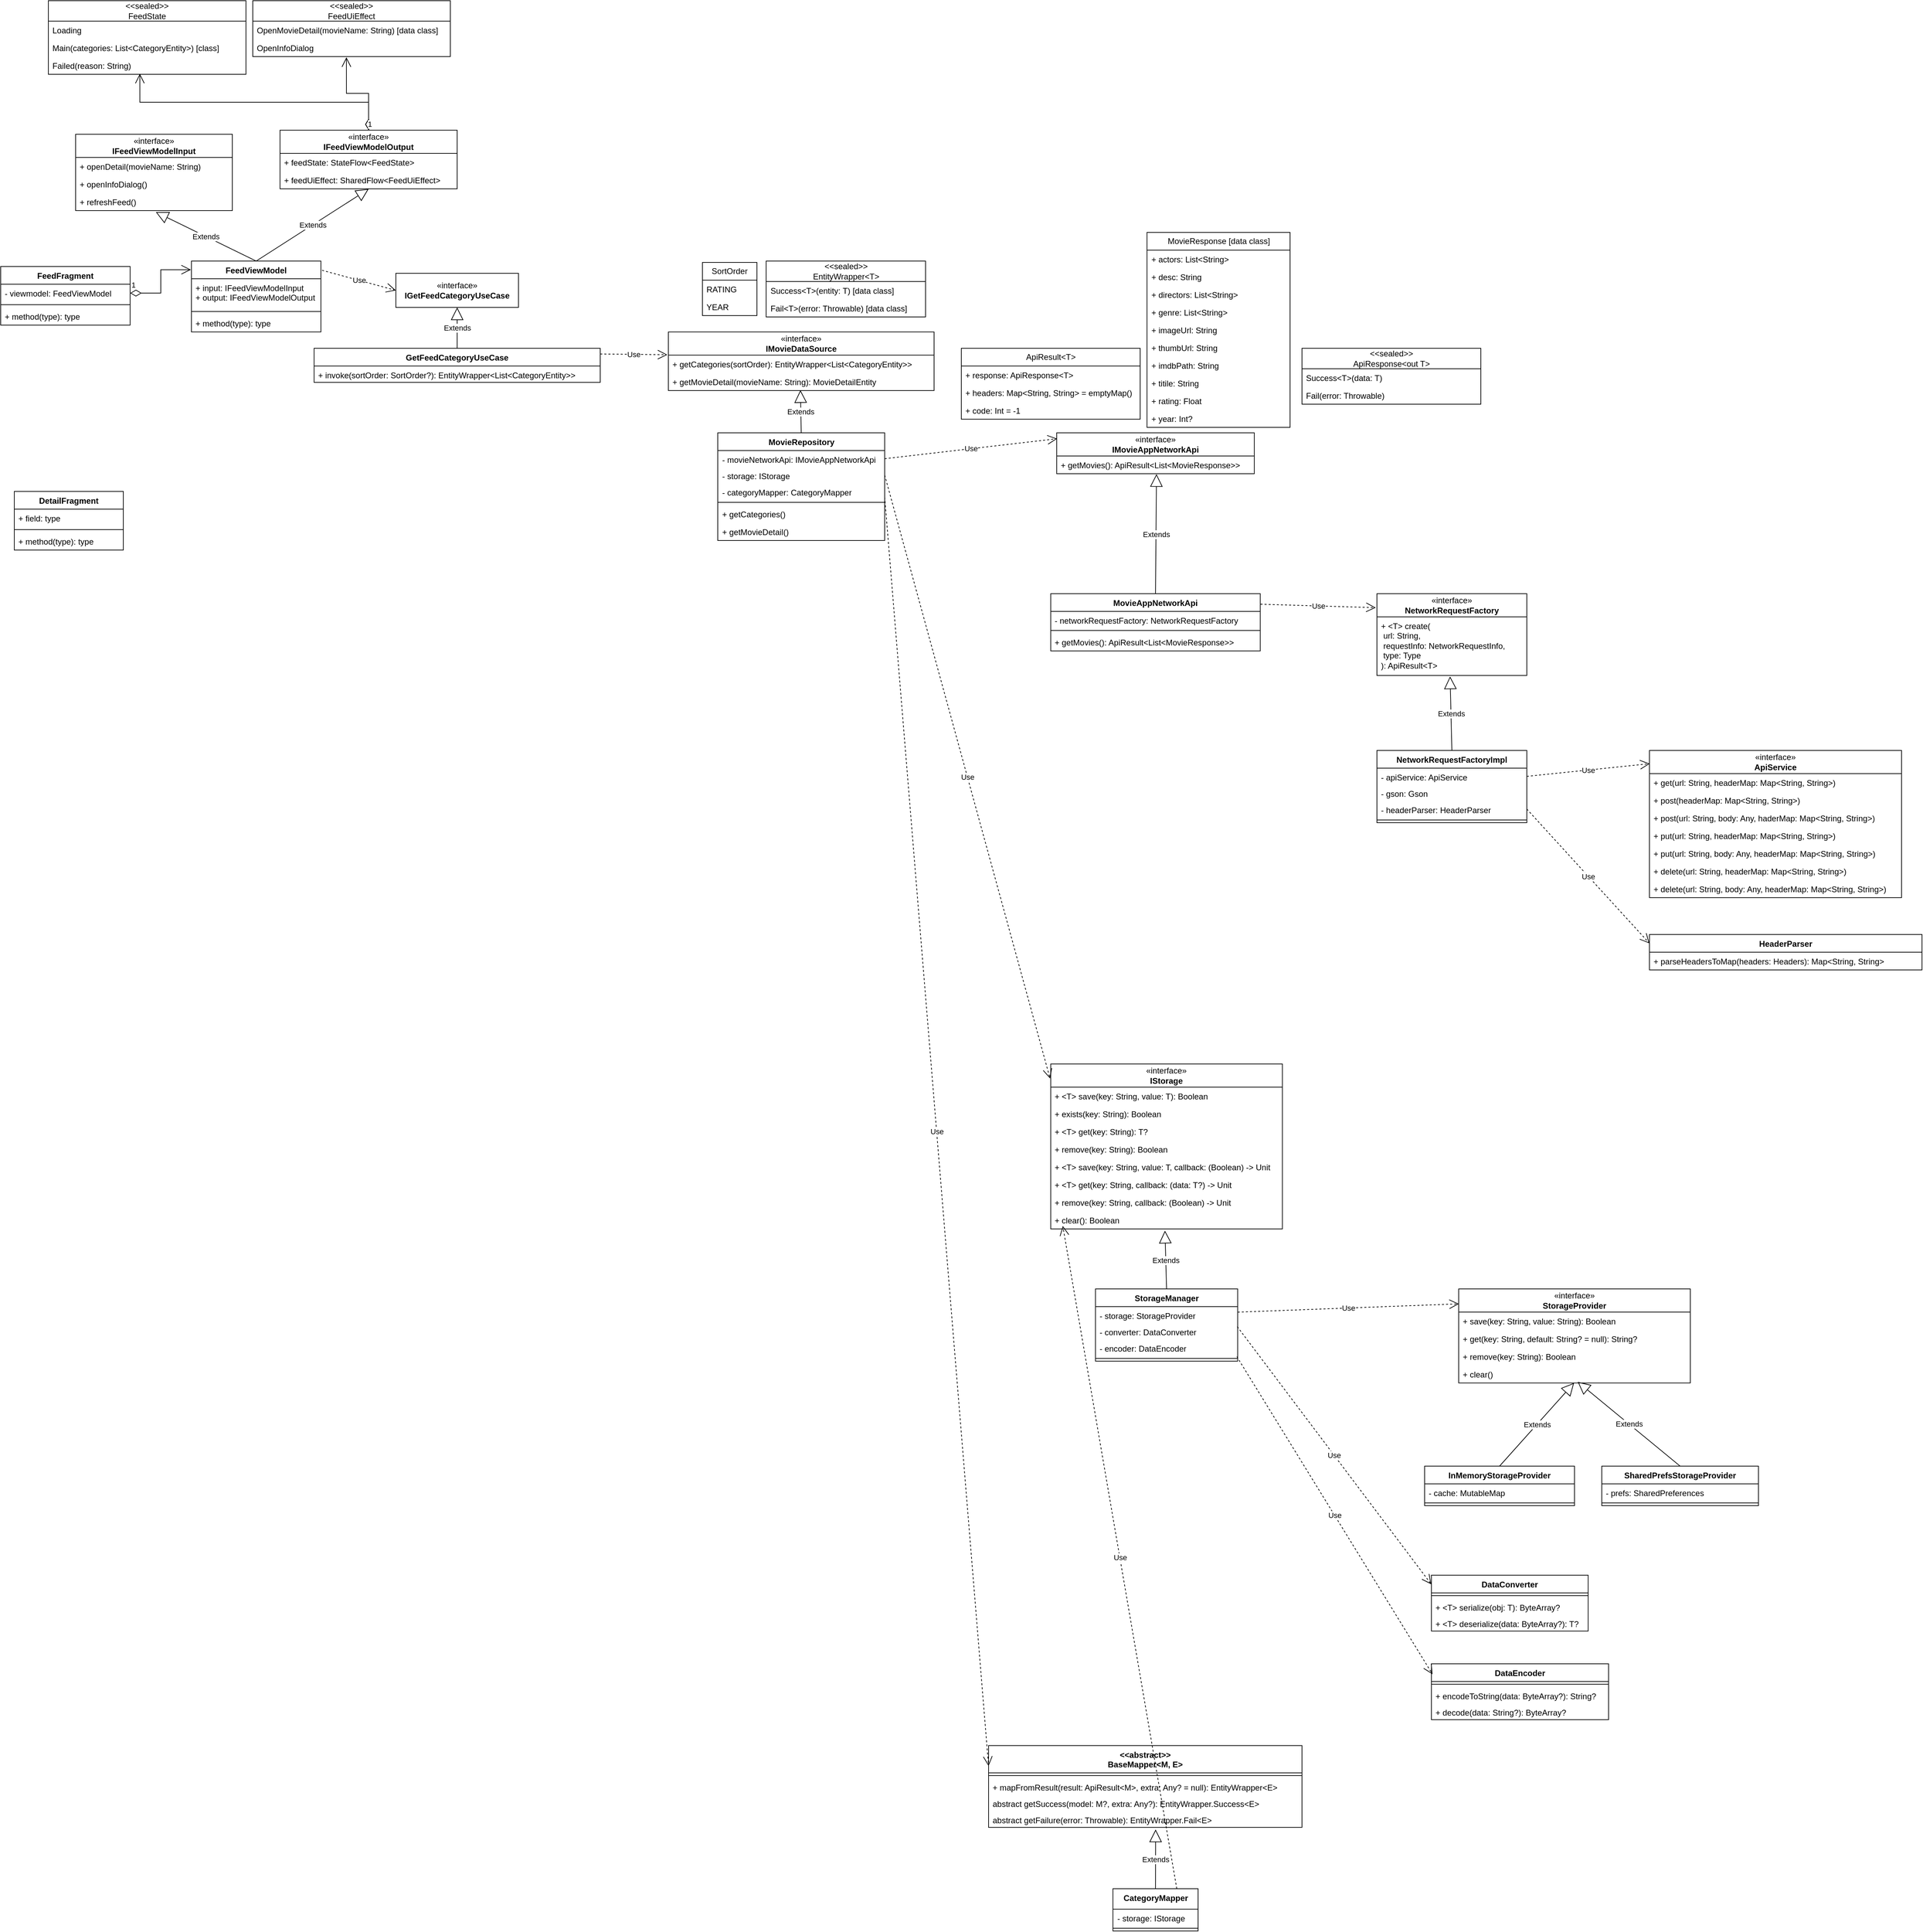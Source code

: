 <mxfile version="22.1.0" type="github">
  <diagram id="C5RBs43oDa-KdzZeNtuy" name="Page-1">
    <mxGraphModel dx="1615" dy="2026" grid="1" gridSize="10" guides="1" tooltips="1" connect="1" arrows="1" fold="1" page="1" pageScale="1" pageWidth="827" pageHeight="1169" math="0" shadow="0">
      <root>
        <mxCell id="WIyWlLk6GJQsqaUBKTNV-0" />
        <mxCell id="WIyWlLk6GJQsqaUBKTNV-1" parent="WIyWlLk6GJQsqaUBKTNV-0" />
        <mxCell id="dOjnQ6bzSZBaQjQhCeTP-21" value="FeedFragment" style="swimlane;fontStyle=1;align=center;verticalAlign=top;childLayout=stackLayout;horizontal=1;startSize=26;horizontalStack=0;resizeParent=1;resizeParentMax=0;resizeLast=0;collapsible=1;marginBottom=0;whiteSpace=wrap;html=1;" parent="WIyWlLk6GJQsqaUBKTNV-1" vertex="1">
          <mxGeometry x="20" y="90" width="190" height="86" as="geometry" />
        </mxCell>
        <mxCell id="dOjnQ6bzSZBaQjQhCeTP-22" value="- viewmodel: FeedViewModel" style="text;strokeColor=none;fillColor=none;align=left;verticalAlign=top;spacingLeft=4;spacingRight=4;overflow=hidden;rotatable=0;points=[[0,0.5],[1,0.5]];portConstraint=eastwest;whiteSpace=wrap;html=1;" parent="dOjnQ6bzSZBaQjQhCeTP-21" vertex="1">
          <mxGeometry y="26" width="190" height="26" as="geometry" />
        </mxCell>
        <mxCell id="dOjnQ6bzSZBaQjQhCeTP-23" value="" style="line;strokeWidth=1;fillColor=none;align=left;verticalAlign=middle;spacingTop=-1;spacingLeft=3;spacingRight=3;rotatable=0;labelPosition=right;points=[];portConstraint=eastwest;strokeColor=inherit;" parent="dOjnQ6bzSZBaQjQhCeTP-21" vertex="1">
          <mxGeometry y="52" width="190" height="8" as="geometry" />
        </mxCell>
        <mxCell id="dOjnQ6bzSZBaQjQhCeTP-24" value="+ method(type): type" style="text;strokeColor=none;fillColor=none;align=left;verticalAlign=top;spacingLeft=4;spacingRight=4;overflow=hidden;rotatable=0;points=[[0,0.5],[1,0.5]];portConstraint=eastwest;whiteSpace=wrap;html=1;" parent="dOjnQ6bzSZBaQjQhCeTP-21" vertex="1">
          <mxGeometry y="60" width="190" height="26" as="geometry" />
        </mxCell>
        <mxCell id="dOjnQ6bzSZBaQjQhCeTP-25" value="DetailFragment" style="swimlane;fontStyle=1;align=center;verticalAlign=top;childLayout=stackLayout;horizontal=1;startSize=26;horizontalStack=0;resizeParent=1;resizeParentMax=0;resizeLast=0;collapsible=1;marginBottom=0;whiteSpace=wrap;html=1;" parent="WIyWlLk6GJQsqaUBKTNV-1" vertex="1">
          <mxGeometry x="40" y="420" width="160" height="86" as="geometry" />
        </mxCell>
        <mxCell id="dOjnQ6bzSZBaQjQhCeTP-26" value="+ field: type" style="text;strokeColor=none;fillColor=none;align=left;verticalAlign=top;spacingLeft=4;spacingRight=4;overflow=hidden;rotatable=0;points=[[0,0.5],[1,0.5]];portConstraint=eastwest;whiteSpace=wrap;html=1;" parent="dOjnQ6bzSZBaQjQhCeTP-25" vertex="1">
          <mxGeometry y="26" width="160" height="26" as="geometry" />
        </mxCell>
        <mxCell id="dOjnQ6bzSZBaQjQhCeTP-27" value="" style="line;strokeWidth=1;fillColor=none;align=left;verticalAlign=middle;spacingTop=-1;spacingLeft=3;spacingRight=3;rotatable=0;labelPosition=right;points=[];portConstraint=eastwest;strokeColor=inherit;" parent="dOjnQ6bzSZBaQjQhCeTP-25" vertex="1">
          <mxGeometry y="52" width="160" height="8" as="geometry" />
        </mxCell>
        <mxCell id="dOjnQ6bzSZBaQjQhCeTP-28" value="+ method(type): type" style="text;strokeColor=none;fillColor=none;align=left;verticalAlign=top;spacingLeft=4;spacingRight=4;overflow=hidden;rotatable=0;points=[[0,0.5],[1,0.5]];portConstraint=eastwest;whiteSpace=wrap;html=1;" parent="dOjnQ6bzSZBaQjQhCeTP-25" vertex="1">
          <mxGeometry y="60" width="160" height="26" as="geometry" />
        </mxCell>
        <mxCell id="dOjnQ6bzSZBaQjQhCeTP-29" value="FeedViewModel" style="swimlane;fontStyle=1;align=center;verticalAlign=top;childLayout=stackLayout;horizontal=1;startSize=26;horizontalStack=0;resizeParent=1;resizeParentMax=0;resizeLast=0;collapsible=1;marginBottom=0;whiteSpace=wrap;html=1;" parent="WIyWlLk6GJQsqaUBKTNV-1" vertex="1">
          <mxGeometry x="300" y="82" width="190" height="104" as="geometry" />
        </mxCell>
        <mxCell id="dOjnQ6bzSZBaQjQhCeTP-30" value="+ input: IFeedViewModelInput&lt;br&gt;+ output: IFeedViewModelOutput" style="text;strokeColor=none;fillColor=none;align=left;verticalAlign=top;spacingLeft=4;spacingRight=4;overflow=hidden;rotatable=0;points=[[0,0.5],[1,0.5]];portConstraint=eastwest;whiteSpace=wrap;html=1;" parent="dOjnQ6bzSZBaQjQhCeTP-29" vertex="1">
          <mxGeometry y="26" width="190" height="44" as="geometry" />
        </mxCell>
        <mxCell id="dOjnQ6bzSZBaQjQhCeTP-31" value="" style="line;strokeWidth=1;fillColor=none;align=left;verticalAlign=middle;spacingTop=-1;spacingLeft=3;spacingRight=3;rotatable=0;labelPosition=right;points=[];portConstraint=eastwest;strokeColor=inherit;" parent="dOjnQ6bzSZBaQjQhCeTP-29" vertex="1">
          <mxGeometry y="70" width="190" height="8" as="geometry" />
        </mxCell>
        <mxCell id="dOjnQ6bzSZBaQjQhCeTP-32" value="+ method(type): type" style="text;strokeColor=none;fillColor=none;align=left;verticalAlign=top;spacingLeft=4;spacingRight=4;overflow=hidden;rotatable=0;points=[[0,0.5],[1,0.5]];portConstraint=eastwest;whiteSpace=wrap;html=1;" parent="dOjnQ6bzSZBaQjQhCeTP-29" vertex="1">
          <mxGeometry y="78" width="190" height="26" as="geometry" />
        </mxCell>
        <mxCell id="dOjnQ6bzSZBaQjQhCeTP-34" value="«interface»&lt;br&gt;&lt;b&gt;IGetFeedCategoryUseCase&lt;/b&gt;" style="html=1;whiteSpace=wrap;" parent="WIyWlLk6GJQsqaUBKTNV-1" vertex="1">
          <mxGeometry x="600" y="100" width="180" height="50" as="geometry" />
        </mxCell>
        <mxCell id="dOjnQ6bzSZBaQjQhCeTP-37" value="Extends" style="endArrow=block;endSize=16;endFill=0;html=1;rounded=0;exitX=0.5;exitY=0;exitDx=0;exitDy=0;entryX=0.512;entryY=1.083;entryDx=0;entryDy=0;entryPerimeter=0;" parent="WIyWlLk6GJQsqaUBKTNV-1" source="dOjnQ6bzSZBaQjQhCeTP-29" target="dOjnQ6bzSZBaQjQhCeTP-51" edge="1">
          <mxGeometry width="160" relative="1" as="geometry">
            <mxPoint x="290" y="300" as="sourcePoint" />
            <mxPoint x="290" y="-20.0" as="targetPoint" />
          </mxGeometry>
        </mxCell>
        <mxCell id="dOjnQ6bzSZBaQjQhCeTP-38" value="Extends" style="endArrow=block;endSize=16;endFill=0;html=1;rounded=0;exitX=0.5;exitY=0;exitDx=0;exitDy=0;entryX=0.5;entryY=1.013;entryDx=0;entryDy=0;entryPerimeter=0;" parent="WIyWlLk6GJQsqaUBKTNV-1" source="dOjnQ6bzSZBaQjQhCeTP-29" target="dOjnQ6bzSZBaQjQhCeTP-58" edge="1">
          <mxGeometry width="160" relative="1" as="geometry">
            <mxPoint x="380" y="160" as="sourcePoint" />
            <mxPoint x="513.36" y="-26.156" as="targetPoint" />
          </mxGeometry>
        </mxCell>
        <mxCell id="dOjnQ6bzSZBaQjQhCeTP-39" value="Use" style="endArrow=open;endSize=12;dashed=1;html=1;rounded=0;exitX=1.009;exitY=0.13;exitDx=0;exitDy=0;exitPerimeter=0;entryX=0;entryY=0.5;entryDx=0;entryDy=0;" parent="WIyWlLk6GJQsqaUBKTNV-1" source="dOjnQ6bzSZBaQjQhCeTP-29" target="dOjnQ6bzSZBaQjQhCeTP-34" edge="1">
          <mxGeometry width="160" relative="1" as="geometry">
            <mxPoint x="480" y="189" as="sourcePoint" />
            <mxPoint x="540" y="306" as="targetPoint" />
          </mxGeometry>
        </mxCell>
        <mxCell id="dOjnQ6bzSZBaQjQhCeTP-42" value="1" style="endArrow=open;html=1;endSize=12;startArrow=diamondThin;startSize=14;startFill=0;edgeStyle=orthogonalEdgeStyle;align=left;verticalAlign=bottom;rounded=0;exitX=1;exitY=0.5;exitDx=0;exitDy=0;entryX=-0.004;entryY=0.122;entryDx=0;entryDy=0;entryPerimeter=0;" parent="WIyWlLk6GJQsqaUBKTNV-1" source="dOjnQ6bzSZBaQjQhCeTP-22" target="dOjnQ6bzSZBaQjQhCeTP-29" edge="1">
          <mxGeometry x="-1" y="3" relative="1" as="geometry">
            <mxPoint x="250" y="280" as="sourcePoint" />
            <mxPoint x="320" y="128" as="targetPoint" />
          </mxGeometry>
        </mxCell>
        <mxCell id="dOjnQ6bzSZBaQjQhCeTP-44" value="GetFeedCategoryUseCase" style="swimlane;fontStyle=1;align=center;verticalAlign=top;childLayout=stackLayout;horizontal=1;startSize=26;horizontalStack=0;resizeParent=1;resizeParentMax=0;resizeLast=0;collapsible=1;marginBottom=0;whiteSpace=wrap;html=1;" parent="WIyWlLk6GJQsqaUBKTNV-1" vertex="1">
          <mxGeometry x="480" y="210" width="420" height="50" as="geometry" />
        </mxCell>
        <mxCell id="dOjnQ6bzSZBaQjQhCeTP-45" value="+ invoke(sortOrder: SortOrder?): EntityWrapper&amp;lt;List&amp;lt;CategoryEntity&amp;gt;&amp;gt;" style="text;strokeColor=none;fillColor=none;align=left;verticalAlign=top;spacingLeft=4;spacingRight=4;overflow=hidden;rotatable=0;points=[[0,0.5],[1,0.5]];portConstraint=eastwest;whiteSpace=wrap;html=1;" parent="dOjnQ6bzSZBaQjQhCeTP-44" vertex="1">
          <mxGeometry y="26" width="420" height="24" as="geometry" />
        </mxCell>
        <mxCell id="dOjnQ6bzSZBaQjQhCeTP-48" value="«interface»&lt;br style=&quot;border-color: var(--border-color);&quot;&gt;&lt;b style=&quot;border-color: var(--border-color);&quot;&gt;IFeedViewModelInput&lt;/b&gt;" style="swimlane;fontStyle=0;childLayout=stackLayout;horizontal=1;startSize=34;fillColor=none;horizontalStack=0;resizeParent=1;resizeParentMax=0;resizeLast=0;collapsible=1;marginBottom=0;whiteSpace=wrap;html=1;" parent="WIyWlLk6GJQsqaUBKTNV-1" vertex="1">
          <mxGeometry x="130" y="-104" width="230" height="112" as="geometry" />
        </mxCell>
        <mxCell id="dOjnQ6bzSZBaQjQhCeTP-49" value="+ openDetail(movieName: String)" style="text;strokeColor=none;fillColor=none;align=left;verticalAlign=top;spacingLeft=4;spacingRight=4;overflow=hidden;rotatable=0;points=[[0,0.5],[1,0.5]];portConstraint=eastwest;whiteSpace=wrap;html=1;" parent="dOjnQ6bzSZBaQjQhCeTP-48" vertex="1">
          <mxGeometry y="34" width="230" height="26" as="geometry" />
        </mxCell>
        <mxCell id="dOjnQ6bzSZBaQjQhCeTP-50" value="+ openInfoDialog()" style="text;strokeColor=none;fillColor=none;align=left;verticalAlign=top;spacingLeft=4;spacingRight=4;overflow=hidden;rotatable=0;points=[[0,0.5],[1,0.5]];portConstraint=eastwest;whiteSpace=wrap;html=1;" parent="dOjnQ6bzSZBaQjQhCeTP-48" vertex="1">
          <mxGeometry y="60" width="230" height="26" as="geometry" />
        </mxCell>
        <mxCell id="dOjnQ6bzSZBaQjQhCeTP-51" value="+ refreshFeed()" style="text;strokeColor=none;fillColor=none;align=left;verticalAlign=top;spacingLeft=4;spacingRight=4;overflow=hidden;rotatable=0;points=[[0,0.5],[1,0.5]];portConstraint=eastwest;whiteSpace=wrap;html=1;" parent="dOjnQ6bzSZBaQjQhCeTP-48" vertex="1">
          <mxGeometry y="86" width="230" height="26" as="geometry" />
        </mxCell>
        <mxCell id="dOjnQ6bzSZBaQjQhCeTP-56" value="«interface»&lt;br style=&quot;border-color: var(--border-color);&quot;&gt;&lt;b style=&quot;border-color: var(--border-color);&quot;&gt;IFeedViewModelOutput&lt;/b&gt;" style="swimlane;fontStyle=0;childLayout=stackLayout;horizontal=1;startSize=34;fillColor=none;horizontalStack=0;resizeParent=1;resizeParentMax=0;resizeLast=0;collapsible=1;marginBottom=0;whiteSpace=wrap;html=1;" parent="WIyWlLk6GJQsqaUBKTNV-1" vertex="1">
          <mxGeometry x="430" y="-110" width="260" height="86" as="geometry" />
        </mxCell>
        <mxCell id="dOjnQ6bzSZBaQjQhCeTP-57" value="+ feedState: StateFlow&amp;lt;FeedState&amp;gt;" style="text;strokeColor=none;fillColor=none;align=left;verticalAlign=top;spacingLeft=4;spacingRight=4;overflow=hidden;rotatable=0;points=[[0,0.5],[1,0.5]];portConstraint=eastwest;whiteSpace=wrap;html=1;" parent="dOjnQ6bzSZBaQjQhCeTP-56" vertex="1">
          <mxGeometry y="34" width="260" height="26" as="geometry" />
        </mxCell>
        <mxCell id="dOjnQ6bzSZBaQjQhCeTP-58" value="+ feedUiEffect: SharedFlow&amp;lt;FeedUiEffect&amp;gt;" style="text;strokeColor=none;fillColor=none;align=left;verticalAlign=top;spacingLeft=4;spacingRight=4;overflow=hidden;rotatable=0;points=[[0,0.5],[1,0.5]];portConstraint=eastwest;whiteSpace=wrap;html=1;" parent="dOjnQ6bzSZBaQjQhCeTP-56" vertex="1">
          <mxGeometry y="60" width="260" height="26" as="geometry" />
        </mxCell>
        <mxCell id="dOjnQ6bzSZBaQjQhCeTP-62" value="&amp;lt;&amp;lt;sealed&amp;gt;&amp;gt;&lt;br&gt;FeedUiEffect" style="swimlane;fontStyle=0;childLayout=stackLayout;horizontal=1;startSize=30;fillColor=none;horizontalStack=0;resizeParent=1;resizeParentMax=0;resizeLast=0;collapsible=1;marginBottom=0;whiteSpace=wrap;html=1;" parent="WIyWlLk6GJQsqaUBKTNV-1" vertex="1">
          <mxGeometry x="390" y="-300" width="290" height="82" as="geometry" />
        </mxCell>
        <mxCell id="dOjnQ6bzSZBaQjQhCeTP-63" value="OpenMovieDetail(movieName: String) [data class]" style="text;strokeColor=none;fillColor=none;align=left;verticalAlign=top;spacingLeft=4;spacingRight=4;overflow=hidden;rotatable=0;points=[[0,0.5],[1,0.5]];portConstraint=eastwest;whiteSpace=wrap;html=1;" parent="dOjnQ6bzSZBaQjQhCeTP-62" vertex="1">
          <mxGeometry y="30" width="290" height="26" as="geometry" />
        </mxCell>
        <mxCell id="dOjnQ6bzSZBaQjQhCeTP-64" value="OpenInfoDialog" style="text;strokeColor=none;fillColor=none;align=left;verticalAlign=top;spacingLeft=4;spacingRight=4;overflow=hidden;rotatable=0;points=[[0,0.5],[1,0.5]];portConstraint=eastwest;whiteSpace=wrap;html=1;" parent="dOjnQ6bzSZBaQjQhCeTP-62" vertex="1">
          <mxGeometry y="56" width="290" height="26" as="geometry" />
        </mxCell>
        <mxCell id="dOjnQ6bzSZBaQjQhCeTP-66" value="1" style="endArrow=open;html=1;endSize=12;startArrow=diamondThin;startSize=14;startFill=0;edgeStyle=orthogonalEdgeStyle;align=left;verticalAlign=bottom;rounded=0;exitX=0.5;exitY=0;exitDx=0;exitDy=0;entryX=0.474;entryY=1.038;entryDx=0;entryDy=0;entryPerimeter=0;" parent="WIyWlLk6GJQsqaUBKTNV-1" source="dOjnQ6bzSZBaQjQhCeTP-56" target="dOjnQ6bzSZBaQjQhCeTP-64" edge="1">
          <mxGeometry x="-1" y="3" relative="1" as="geometry">
            <mxPoint x="530" y="-156" as="sourcePoint" />
            <mxPoint x="619" y="-190" as="targetPoint" />
          </mxGeometry>
        </mxCell>
        <mxCell id="dOjnQ6bzSZBaQjQhCeTP-67" value="&amp;lt;&amp;lt;sealed&amp;gt;&amp;gt;&lt;br&gt;FeedState" style="swimlane;fontStyle=0;childLayout=stackLayout;horizontal=1;startSize=30;fillColor=none;horizontalStack=0;resizeParent=1;resizeParentMax=0;resizeLast=0;collapsible=1;marginBottom=0;whiteSpace=wrap;html=1;" parent="WIyWlLk6GJQsqaUBKTNV-1" vertex="1">
          <mxGeometry x="90" y="-300" width="290" height="108" as="geometry" />
        </mxCell>
        <mxCell id="dOjnQ6bzSZBaQjQhCeTP-68" value="Loading" style="text;strokeColor=none;fillColor=none;align=left;verticalAlign=top;spacingLeft=4;spacingRight=4;overflow=hidden;rotatable=0;points=[[0,0.5],[1,0.5]];portConstraint=eastwest;whiteSpace=wrap;html=1;" parent="dOjnQ6bzSZBaQjQhCeTP-67" vertex="1">
          <mxGeometry y="30" width="290" height="26" as="geometry" />
        </mxCell>
        <mxCell id="dOjnQ6bzSZBaQjQhCeTP-69" value="Main(categories: List&amp;lt;CategoryEntity&amp;gt;) [class]" style="text;strokeColor=none;fillColor=none;align=left;verticalAlign=top;spacingLeft=4;spacingRight=4;overflow=hidden;rotatable=0;points=[[0,0.5],[1,0.5]];portConstraint=eastwest;whiteSpace=wrap;html=1;" parent="dOjnQ6bzSZBaQjQhCeTP-67" vertex="1">
          <mxGeometry y="56" width="290" height="26" as="geometry" />
        </mxCell>
        <mxCell id="dOjnQ6bzSZBaQjQhCeTP-70" value="Failed(reason: String)" style="text;strokeColor=none;fillColor=none;align=left;verticalAlign=top;spacingLeft=4;spacingRight=4;overflow=hidden;rotatable=0;points=[[0,0.5],[1,0.5]];portConstraint=eastwest;whiteSpace=wrap;html=1;" parent="dOjnQ6bzSZBaQjQhCeTP-67" vertex="1">
          <mxGeometry y="82" width="290" height="26" as="geometry" />
        </mxCell>
        <mxCell id="dOjnQ6bzSZBaQjQhCeTP-71" value="1" style="endArrow=open;html=1;endSize=12;startArrow=diamondThin;startSize=14;startFill=0;edgeStyle=orthogonalEdgeStyle;align=left;verticalAlign=bottom;rounded=0;exitX=0.5;exitY=0;exitDx=0;exitDy=0;entryX=0.463;entryY=0.968;entryDx=0;entryDy=0;entryPerimeter=0;" parent="WIyWlLk6GJQsqaUBKTNV-1" source="dOjnQ6bzSZBaQjQhCeTP-56" target="dOjnQ6bzSZBaQjQhCeTP-70" edge="1">
          <mxGeometry x="-1" y="3" relative="1" as="geometry">
            <mxPoint x="570" y="-100" as="sourcePoint" />
            <mxPoint x="230" y="-180" as="targetPoint" />
          </mxGeometry>
        </mxCell>
        <mxCell id="dOjnQ6bzSZBaQjQhCeTP-72" value="Extends" style="endArrow=block;endSize=16;endFill=0;html=1;rounded=0;exitX=0.5;exitY=0;exitDx=0;exitDy=0;entryX=0.5;entryY=1;entryDx=0;entryDy=0;" parent="WIyWlLk6GJQsqaUBKTNV-1" source="dOjnQ6bzSZBaQjQhCeTP-44" target="dOjnQ6bzSZBaQjQhCeTP-34" edge="1">
          <mxGeometry width="160" relative="1" as="geometry">
            <mxPoint x="405" y="92" as="sourcePoint" />
            <mxPoint x="570" y="-14" as="targetPoint" />
          </mxGeometry>
        </mxCell>
        <mxCell id="dOjnQ6bzSZBaQjQhCeTP-73" value="«interface»&lt;br style=&quot;border-color: var(--border-color);&quot;&gt;&lt;b style=&quot;border-color: var(--border-color);&quot;&gt;IMovieDataSource&lt;/b&gt;" style="swimlane;fontStyle=0;childLayout=stackLayout;horizontal=1;startSize=34;fillColor=none;horizontalStack=0;resizeParent=1;resizeParentMax=0;resizeLast=0;collapsible=1;marginBottom=0;whiteSpace=wrap;html=1;" parent="WIyWlLk6GJQsqaUBKTNV-1" vertex="1">
          <mxGeometry x="1000" y="186" width="390" height="86" as="geometry" />
        </mxCell>
        <mxCell id="dOjnQ6bzSZBaQjQhCeTP-74" value="+ getCategories(sortOrder): EntityWrapper&amp;lt;List&amp;lt;CategoryEntity&amp;gt;&amp;gt;" style="text;strokeColor=none;fillColor=none;align=left;verticalAlign=top;spacingLeft=4;spacingRight=4;overflow=hidden;rotatable=0;points=[[0,0.5],[1,0.5]];portConstraint=eastwest;whiteSpace=wrap;html=1;" parent="dOjnQ6bzSZBaQjQhCeTP-73" vertex="1">
          <mxGeometry y="34" width="390" height="26" as="geometry" />
        </mxCell>
        <mxCell id="dOjnQ6bzSZBaQjQhCeTP-75" value="+ getMovieDetail(movieName: String): MovieDetailEntity" style="text;strokeColor=none;fillColor=none;align=left;verticalAlign=top;spacingLeft=4;spacingRight=4;overflow=hidden;rotatable=0;points=[[0,0.5],[1,0.5]];portConstraint=eastwest;whiteSpace=wrap;html=1;" parent="dOjnQ6bzSZBaQjQhCeTP-73" vertex="1">
          <mxGeometry y="60" width="390" height="26" as="geometry" />
        </mxCell>
        <mxCell id="dOjnQ6bzSZBaQjQhCeTP-76" value="Use" style="endArrow=open;endSize=12;dashed=1;html=1;rounded=0;entryX=-0.004;entryY=0.389;entryDx=0;entryDy=0;entryPerimeter=0;exitX=1;exitY=0.167;exitDx=0;exitDy=0;exitPerimeter=0;" parent="WIyWlLk6GJQsqaUBKTNV-1" source="dOjnQ6bzSZBaQjQhCeTP-44" target="dOjnQ6bzSZBaQjQhCeTP-73" edge="1">
          <mxGeometry width="160" relative="1" as="geometry">
            <mxPoint x="920" y="220" as="sourcePoint" />
            <mxPoint x="888" y="289" as="targetPoint" />
          </mxGeometry>
        </mxCell>
        <mxCell id="dOjnQ6bzSZBaQjQhCeTP-77" value="SortOrder" style="swimlane;fontStyle=0;childLayout=stackLayout;horizontal=1;startSize=26;fillColor=none;horizontalStack=0;resizeParent=1;resizeParentMax=0;resizeLast=0;collapsible=1;marginBottom=0;whiteSpace=wrap;html=1;" parent="WIyWlLk6GJQsqaUBKTNV-1" vertex="1">
          <mxGeometry x="1050" y="84" width="80" height="78" as="geometry" />
        </mxCell>
        <mxCell id="dOjnQ6bzSZBaQjQhCeTP-78" value="RATING" style="text;strokeColor=none;fillColor=none;align=left;verticalAlign=top;spacingLeft=4;spacingRight=4;overflow=hidden;rotatable=0;points=[[0,0.5],[1,0.5]];portConstraint=eastwest;whiteSpace=wrap;html=1;" parent="dOjnQ6bzSZBaQjQhCeTP-77" vertex="1">
          <mxGeometry y="26" width="80" height="26" as="geometry" />
        </mxCell>
        <mxCell id="dOjnQ6bzSZBaQjQhCeTP-79" value="YEAR" style="text;strokeColor=none;fillColor=none;align=left;verticalAlign=top;spacingLeft=4;spacingRight=4;overflow=hidden;rotatable=0;points=[[0,0.5],[1,0.5]];portConstraint=eastwest;whiteSpace=wrap;html=1;" parent="dOjnQ6bzSZBaQjQhCeTP-77" vertex="1">
          <mxGeometry y="52" width="80" height="26" as="geometry" />
        </mxCell>
        <mxCell id="dOjnQ6bzSZBaQjQhCeTP-81" value="&amp;lt;&amp;lt;sealed&amp;gt;&amp;gt;&lt;br&gt;EntityWrapper&amp;lt;T&amp;gt;" style="swimlane;fontStyle=0;childLayout=stackLayout;horizontal=1;startSize=30;fillColor=none;horizontalStack=0;resizeParent=1;resizeParentMax=0;resizeLast=0;collapsible=1;marginBottom=0;whiteSpace=wrap;html=1;" parent="WIyWlLk6GJQsqaUBKTNV-1" vertex="1">
          <mxGeometry x="1143.5" y="82" width="234" height="82" as="geometry" />
        </mxCell>
        <mxCell id="dOjnQ6bzSZBaQjQhCeTP-82" value="Success&amp;lt;T&amp;gt;(entity: T) [data class]" style="text;strokeColor=none;fillColor=none;align=left;verticalAlign=top;spacingLeft=4;spacingRight=4;overflow=hidden;rotatable=0;points=[[0,0.5],[1,0.5]];portConstraint=eastwest;whiteSpace=wrap;html=1;" parent="dOjnQ6bzSZBaQjQhCeTP-81" vertex="1">
          <mxGeometry y="30" width="234" height="26" as="geometry" />
        </mxCell>
        <mxCell id="dOjnQ6bzSZBaQjQhCeTP-83" value="Fail&amp;lt;T&amp;gt;(error: Throwable) [data class]" style="text;strokeColor=none;fillColor=none;align=left;verticalAlign=top;spacingLeft=4;spacingRight=4;overflow=hidden;rotatable=0;points=[[0,0.5],[1,0.5]];portConstraint=eastwest;whiteSpace=wrap;html=1;" parent="dOjnQ6bzSZBaQjQhCeTP-81" vertex="1">
          <mxGeometry y="56" width="234" height="26" as="geometry" />
        </mxCell>
        <mxCell id="dOjnQ6bzSZBaQjQhCeTP-84" value="MovieRepository" style="swimlane;fontStyle=1;align=center;verticalAlign=top;childLayout=stackLayout;horizontal=1;startSize=26;horizontalStack=0;resizeParent=1;resizeParentMax=0;resizeLast=0;collapsible=1;marginBottom=0;whiteSpace=wrap;html=1;" parent="WIyWlLk6GJQsqaUBKTNV-1" vertex="1">
          <mxGeometry x="1072.5" y="334" width="245" height="158" as="geometry" />
        </mxCell>
        <mxCell id="dOjnQ6bzSZBaQjQhCeTP-85" value="- movieNetworkApi: IMovieAppNetworkApi" style="text;strokeColor=none;fillColor=none;align=left;verticalAlign=top;spacingLeft=4;spacingRight=4;overflow=hidden;rotatable=0;points=[[0,0.5],[1,0.5]];portConstraint=eastwest;whiteSpace=wrap;html=1;" parent="dOjnQ6bzSZBaQjQhCeTP-84" vertex="1">
          <mxGeometry y="26" width="245" height="24" as="geometry" />
        </mxCell>
        <mxCell id="q-XFkgNsZIP5EeEfSZAY-42" value="- storage: IStorage" style="text;strokeColor=none;fillColor=none;align=left;verticalAlign=top;spacingLeft=4;spacingRight=4;overflow=hidden;rotatable=0;points=[[0,0.5],[1,0.5]];portConstraint=eastwest;whiteSpace=wrap;html=1;" vertex="1" parent="dOjnQ6bzSZBaQjQhCeTP-84">
          <mxGeometry y="50" width="245" height="24" as="geometry" />
        </mxCell>
        <mxCell id="q-XFkgNsZIP5EeEfSZAY-43" value="- categoryMapper: CategoryMapper" style="text;strokeColor=none;fillColor=none;align=left;verticalAlign=top;spacingLeft=4;spacingRight=4;overflow=hidden;rotatable=0;points=[[0,0.5],[1,0.5]];portConstraint=eastwest;whiteSpace=wrap;html=1;" vertex="1" parent="dOjnQ6bzSZBaQjQhCeTP-84">
          <mxGeometry y="74" width="245" height="24" as="geometry" />
        </mxCell>
        <mxCell id="dOjnQ6bzSZBaQjQhCeTP-86" value="" style="line;strokeWidth=1;fillColor=none;align=left;verticalAlign=middle;spacingTop=-1;spacingLeft=3;spacingRight=3;rotatable=0;labelPosition=right;points=[];portConstraint=eastwest;strokeColor=inherit;" parent="dOjnQ6bzSZBaQjQhCeTP-84" vertex="1">
          <mxGeometry y="98" width="245" height="8" as="geometry" />
        </mxCell>
        <mxCell id="dOjnQ6bzSZBaQjQhCeTP-87" value="+ getCategories()" style="text;strokeColor=none;fillColor=none;align=left;verticalAlign=top;spacingLeft=4;spacingRight=4;overflow=hidden;rotatable=0;points=[[0,0.5],[1,0.5]];portConstraint=eastwest;whiteSpace=wrap;html=1;" parent="dOjnQ6bzSZBaQjQhCeTP-84" vertex="1">
          <mxGeometry y="106" width="245" height="26" as="geometry" />
        </mxCell>
        <mxCell id="q-XFkgNsZIP5EeEfSZAY-30" value="+ getMovieDetail()" style="text;strokeColor=none;fillColor=none;align=left;verticalAlign=top;spacingLeft=4;spacingRight=4;overflow=hidden;rotatable=0;points=[[0,0.5],[1,0.5]];portConstraint=eastwest;whiteSpace=wrap;html=1;" vertex="1" parent="dOjnQ6bzSZBaQjQhCeTP-84">
          <mxGeometry y="132" width="245" height="26" as="geometry" />
        </mxCell>
        <mxCell id="dOjnQ6bzSZBaQjQhCeTP-88" value="Extends" style="endArrow=block;endSize=16;endFill=0;html=1;rounded=0;exitX=0.5;exitY=0;exitDx=0;exitDy=0;entryX=0.497;entryY=0.977;entryDx=0;entryDy=0;entryPerimeter=0;" parent="WIyWlLk6GJQsqaUBKTNV-1" source="dOjnQ6bzSZBaQjQhCeTP-84" target="dOjnQ6bzSZBaQjQhCeTP-75" edge="1">
          <mxGeometry width="160" relative="1" as="geometry">
            <mxPoint x="1170" y="340" as="sourcePoint" />
            <mxPoint x="1170" y="280" as="targetPoint" />
          </mxGeometry>
        </mxCell>
        <mxCell id="dOjnQ6bzSZBaQjQhCeTP-94" value="«interface»&lt;br style=&quot;border-color: var(--border-color);&quot;&gt;&lt;b style=&quot;border-color: var(--border-color);&quot;&gt;IMovieAppNetworkApi&lt;/b&gt;" style="swimlane;fontStyle=0;childLayout=stackLayout;horizontal=1;startSize=34;fillColor=none;horizontalStack=0;resizeParent=1;resizeParentMax=0;resizeLast=0;collapsible=1;marginBottom=0;whiteSpace=wrap;html=1;" parent="WIyWlLk6GJQsqaUBKTNV-1" vertex="1">
          <mxGeometry x="1570" y="334" width="290" height="60" as="geometry" />
        </mxCell>
        <mxCell id="dOjnQ6bzSZBaQjQhCeTP-95" value="+ getMovies(): ApiResult&amp;lt;List&amp;lt;MovieResponse&amp;gt;&amp;gt;" style="text;strokeColor=none;fillColor=none;align=left;verticalAlign=top;spacingLeft=4;spacingRight=4;overflow=hidden;rotatable=0;points=[[0,0.5],[1,0.5]];portConstraint=eastwest;whiteSpace=wrap;html=1;" parent="dOjnQ6bzSZBaQjQhCeTP-94" vertex="1">
          <mxGeometry y="34" width="290" height="26" as="geometry" />
        </mxCell>
        <mxCell id="dOjnQ6bzSZBaQjQhCeTP-97" value="Use" style="endArrow=open;endSize=12;dashed=1;html=1;rounded=0;entryX=0.002;entryY=0.144;entryDx=0;entryDy=0;entryPerimeter=0;exitX=1;exitY=0.5;exitDx=0;exitDy=0;" parent="WIyWlLk6GJQsqaUBKTNV-1" source="dOjnQ6bzSZBaQjQhCeTP-85" target="dOjnQ6bzSZBaQjQhCeTP-94" edge="1">
          <mxGeometry width="160" relative="1" as="geometry">
            <mxPoint x="1360" y="370" as="sourcePoint" />
            <mxPoint x="1460" y="380" as="targetPoint" />
          </mxGeometry>
        </mxCell>
        <mxCell id="dOjnQ6bzSZBaQjQhCeTP-98" value="MovieResponse [data class]" style="swimlane;fontStyle=0;childLayout=stackLayout;horizontal=1;startSize=26;fillColor=none;horizontalStack=0;resizeParent=1;resizeParentMax=0;resizeLast=0;collapsible=1;marginBottom=0;whiteSpace=wrap;html=1;" parent="WIyWlLk6GJQsqaUBKTNV-1" vertex="1">
          <mxGeometry x="1702.5" y="40" width="210" height="286" as="geometry" />
        </mxCell>
        <mxCell id="dOjnQ6bzSZBaQjQhCeTP-99" value="+ actors: List&amp;lt;String&amp;gt;" style="text;strokeColor=none;fillColor=none;align=left;verticalAlign=top;spacingLeft=4;spacingRight=4;overflow=hidden;rotatable=0;points=[[0,0.5],[1,0.5]];portConstraint=eastwest;whiteSpace=wrap;html=1;" parent="dOjnQ6bzSZBaQjQhCeTP-98" vertex="1">
          <mxGeometry y="26" width="210" height="26" as="geometry" />
        </mxCell>
        <mxCell id="dOjnQ6bzSZBaQjQhCeTP-100" value="+ desc: String" style="text;strokeColor=none;fillColor=none;align=left;verticalAlign=top;spacingLeft=4;spacingRight=4;overflow=hidden;rotatable=0;points=[[0,0.5],[1,0.5]];portConstraint=eastwest;whiteSpace=wrap;html=1;" parent="dOjnQ6bzSZBaQjQhCeTP-98" vertex="1">
          <mxGeometry y="52" width="210" height="26" as="geometry" />
        </mxCell>
        <mxCell id="dOjnQ6bzSZBaQjQhCeTP-101" value="+ directors: List&amp;lt;String&amp;gt;" style="text;strokeColor=none;fillColor=none;align=left;verticalAlign=top;spacingLeft=4;spacingRight=4;overflow=hidden;rotatable=0;points=[[0,0.5],[1,0.5]];portConstraint=eastwest;whiteSpace=wrap;html=1;" parent="dOjnQ6bzSZBaQjQhCeTP-98" vertex="1">
          <mxGeometry y="78" width="210" height="26" as="geometry" />
        </mxCell>
        <mxCell id="dOjnQ6bzSZBaQjQhCeTP-106" value="+ genre: List&amp;lt;String&amp;gt;" style="text;strokeColor=none;fillColor=none;align=left;verticalAlign=top;spacingLeft=4;spacingRight=4;overflow=hidden;rotatable=0;points=[[0,0.5],[1,0.5]];portConstraint=eastwest;whiteSpace=wrap;html=1;" parent="dOjnQ6bzSZBaQjQhCeTP-98" vertex="1">
          <mxGeometry y="104" width="210" height="26" as="geometry" />
        </mxCell>
        <mxCell id="dOjnQ6bzSZBaQjQhCeTP-107" value="+ imageUrl: String" style="text;strokeColor=none;fillColor=none;align=left;verticalAlign=top;spacingLeft=4;spacingRight=4;overflow=hidden;rotatable=0;points=[[0,0.5],[1,0.5]];portConstraint=eastwest;whiteSpace=wrap;html=1;" parent="dOjnQ6bzSZBaQjQhCeTP-98" vertex="1">
          <mxGeometry y="130" width="210" height="26" as="geometry" />
        </mxCell>
        <mxCell id="dOjnQ6bzSZBaQjQhCeTP-108" value="+ thumbUrl: String" style="text;strokeColor=none;fillColor=none;align=left;verticalAlign=top;spacingLeft=4;spacingRight=4;overflow=hidden;rotatable=0;points=[[0,0.5],[1,0.5]];portConstraint=eastwest;whiteSpace=wrap;html=1;" parent="dOjnQ6bzSZBaQjQhCeTP-98" vertex="1">
          <mxGeometry y="156" width="210" height="26" as="geometry" />
        </mxCell>
        <mxCell id="dOjnQ6bzSZBaQjQhCeTP-109" value="+ imdbPath: String" style="text;strokeColor=none;fillColor=none;align=left;verticalAlign=top;spacingLeft=4;spacingRight=4;overflow=hidden;rotatable=0;points=[[0,0.5],[1,0.5]];portConstraint=eastwest;whiteSpace=wrap;html=1;" parent="dOjnQ6bzSZBaQjQhCeTP-98" vertex="1">
          <mxGeometry y="182" width="210" height="26" as="geometry" />
        </mxCell>
        <mxCell id="dOjnQ6bzSZBaQjQhCeTP-110" value="+ titile: String" style="text;strokeColor=none;fillColor=none;align=left;verticalAlign=top;spacingLeft=4;spacingRight=4;overflow=hidden;rotatable=0;points=[[0,0.5],[1,0.5]];portConstraint=eastwest;whiteSpace=wrap;html=1;" parent="dOjnQ6bzSZBaQjQhCeTP-98" vertex="1">
          <mxGeometry y="208" width="210" height="26" as="geometry" />
        </mxCell>
        <mxCell id="dOjnQ6bzSZBaQjQhCeTP-111" value="+ rating: Float" style="text;strokeColor=none;fillColor=none;align=left;verticalAlign=top;spacingLeft=4;spacingRight=4;overflow=hidden;rotatable=0;points=[[0,0.5],[1,0.5]];portConstraint=eastwest;whiteSpace=wrap;html=1;" parent="dOjnQ6bzSZBaQjQhCeTP-98" vertex="1">
          <mxGeometry y="234" width="210" height="26" as="geometry" />
        </mxCell>
        <mxCell id="dOjnQ6bzSZBaQjQhCeTP-112" value="+ year: Int?" style="text;strokeColor=none;fillColor=none;align=left;verticalAlign=top;spacingLeft=4;spacingRight=4;overflow=hidden;rotatable=0;points=[[0,0.5],[1,0.5]];portConstraint=eastwest;whiteSpace=wrap;html=1;" parent="dOjnQ6bzSZBaQjQhCeTP-98" vertex="1">
          <mxGeometry y="260" width="210" height="26" as="geometry" />
        </mxCell>
        <mxCell id="dOjnQ6bzSZBaQjQhCeTP-113" value="ApiResult&amp;lt;T&amp;gt;" style="swimlane;fontStyle=0;childLayout=stackLayout;horizontal=1;startSize=26;fillColor=none;horizontalStack=0;resizeParent=1;resizeParentMax=0;resizeLast=0;collapsible=1;marginBottom=0;whiteSpace=wrap;html=1;" parent="WIyWlLk6GJQsqaUBKTNV-1" vertex="1">
          <mxGeometry x="1430" y="210" width="262.5" height="104" as="geometry" />
        </mxCell>
        <mxCell id="dOjnQ6bzSZBaQjQhCeTP-114" value="+ response: ApiResponse&amp;lt;T&amp;gt;" style="text;strokeColor=none;fillColor=none;align=left;verticalAlign=top;spacingLeft=4;spacingRight=4;overflow=hidden;rotatable=0;points=[[0,0.5],[1,0.5]];portConstraint=eastwest;whiteSpace=wrap;html=1;" parent="dOjnQ6bzSZBaQjQhCeTP-113" vertex="1">
          <mxGeometry y="26" width="262.5" height="26" as="geometry" />
        </mxCell>
        <mxCell id="dOjnQ6bzSZBaQjQhCeTP-115" value="+ headers: Map&amp;lt;String, String&amp;gt; = emptyMap()" style="text;strokeColor=none;fillColor=none;align=left;verticalAlign=top;spacingLeft=4;spacingRight=4;overflow=hidden;rotatable=0;points=[[0,0.5],[1,0.5]];portConstraint=eastwest;whiteSpace=wrap;html=1;" parent="dOjnQ6bzSZBaQjQhCeTP-113" vertex="1">
          <mxGeometry y="52" width="262.5" height="26" as="geometry" />
        </mxCell>
        <mxCell id="dOjnQ6bzSZBaQjQhCeTP-116" value="+ code: Int = -1" style="text;strokeColor=none;fillColor=none;align=left;verticalAlign=top;spacingLeft=4;spacingRight=4;overflow=hidden;rotatable=0;points=[[0,0.5],[1,0.5]];portConstraint=eastwest;whiteSpace=wrap;html=1;" parent="dOjnQ6bzSZBaQjQhCeTP-113" vertex="1">
          <mxGeometry y="78" width="262.5" height="26" as="geometry" />
        </mxCell>
        <mxCell id="dOjnQ6bzSZBaQjQhCeTP-124" value="&amp;lt;&amp;lt;sealed&amp;gt;&amp;gt;&lt;br&gt;ApiResponse&amp;lt;out T&amp;gt;" style="swimlane;fontStyle=0;childLayout=stackLayout;horizontal=1;startSize=30;fillColor=none;horizontalStack=0;resizeParent=1;resizeParentMax=0;resizeLast=0;collapsible=1;marginBottom=0;whiteSpace=wrap;html=1;" parent="WIyWlLk6GJQsqaUBKTNV-1" vertex="1">
          <mxGeometry x="1930" y="210" width="262.5" height="82" as="geometry" />
        </mxCell>
        <mxCell id="dOjnQ6bzSZBaQjQhCeTP-125" value="Success&amp;lt;T&amp;gt;(data: T)" style="text;strokeColor=none;fillColor=none;align=left;verticalAlign=top;spacingLeft=4;spacingRight=4;overflow=hidden;rotatable=0;points=[[0,0.5],[1,0.5]];portConstraint=eastwest;whiteSpace=wrap;html=1;" parent="dOjnQ6bzSZBaQjQhCeTP-124" vertex="1">
          <mxGeometry y="30" width="262.5" height="26" as="geometry" />
        </mxCell>
        <mxCell id="dOjnQ6bzSZBaQjQhCeTP-126" value="Fail(error: Throwable)" style="text;strokeColor=none;fillColor=none;align=left;verticalAlign=top;spacingLeft=4;spacingRight=4;overflow=hidden;rotatable=0;points=[[0,0.5],[1,0.5]];portConstraint=eastwest;whiteSpace=wrap;html=1;" parent="dOjnQ6bzSZBaQjQhCeTP-124" vertex="1">
          <mxGeometry y="56" width="262.5" height="26" as="geometry" />
        </mxCell>
        <mxCell id="dOjnQ6bzSZBaQjQhCeTP-132" value="MovieAppNetworkApi" style="swimlane;fontStyle=1;align=center;verticalAlign=top;childLayout=stackLayout;horizontal=1;startSize=26;horizontalStack=0;resizeParent=1;resizeParentMax=0;resizeLast=0;collapsible=1;marginBottom=0;whiteSpace=wrap;html=1;" parent="WIyWlLk6GJQsqaUBKTNV-1" vertex="1">
          <mxGeometry x="1561.25" y="570" width="307.5" height="84" as="geometry" />
        </mxCell>
        <mxCell id="dOjnQ6bzSZBaQjQhCeTP-133" value="- networkRequestFactory: NetworkRequestFactory" style="text;strokeColor=none;fillColor=none;align=left;verticalAlign=top;spacingLeft=4;spacingRight=4;overflow=hidden;rotatable=0;points=[[0,0.5],[1,0.5]];portConstraint=eastwest;whiteSpace=wrap;html=1;" parent="dOjnQ6bzSZBaQjQhCeTP-132" vertex="1">
          <mxGeometry y="26" width="307.5" height="24" as="geometry" />
        </mxCell>
        <mxCell id="dOjnQ6bzSZBaQjQhCeTP-134" value="" style="line;strokeWidth=1;fillColor=none;align=left;verticalAlign=middle;spacingTop=-1;spacingLeft=3;spacingRight=3;rotatable=0;labelPosition=right;points=[];portConstraint=eastwest;strokeColor=inherit;" parent="dOjnQ6bzSZBaQjQhCeTP-132" vertex="1">
          <mxGeometry y="50" width="307.5" height="8" as="geometry" />
        </mxCell>
        <mxCell id="dOjnQ6bzSZBaQjQhCeTP-135" value="+ getMovies(): ApiResult&amp;lt;List&amp;lt;MovieResponse&amp;gt;&amp;gt;" style="text;strokeColor=none;fillColor=none;align=left;verticalAlign=top;spacingLeft=4;spacingRight=4;overflow=hidden;rotatable=0;points=[[0,0.5],[1,0.5]];portConstraint=eastwest;whiteSpace=wrap;html=1;" parent="dOjnQ6bzSZBaQjQhCeTP-132" vertex="1">
          <mxGeometry y="58" width="307.5" height="26" as="geometry" />
        </mxCell>
        <mxCell id="dOjnQ6bzSZBaQjQhCeTP-136" value="Extends" style="endArrow=block;endSize=16;endFill=0;html=1;rounded=0;exitX=0.5;exitY=0;exitDx=0;exitDy=0;entryX=0.505;entryY=1.022;entryDx=0;entryDy=0;entryPerimeter=0;" parent="WIyWlLk6GJQsqaUBKTNV-1" source="dOjnQ6bzSZBaQjQhCeTP-132" target="dOjnQ6bzSZBaQjQhCeTP-95" edge="1">
          <mxGeometry width="160" relative="1" as="geometry">
            <mxPoint x="1810" y="500" as="sourcePoint" />
            <mxPoint x="1970" y="500" as="targetPoint" />
          </mxGeometry>
        </mxCell>
        <mxCell id="dOjnQ6bzSZBaQjQhCeTP-137" value="Use" style="endArrow=open;endSize=12;dashed=1;html=1;rounded=0;exitX=1.001;exitY=0.184;exitDx=0;exitDy=0;exitPerimeter=0;entryX=-0.008;entryY=0.171;entryDx=0;entryDy=0;entryPerimeter=0;" parent="WIyWlLk6GJQsqaUBKTNV-1" source="dOjnQ6bzSZBaQjQhCeTP-132" target="dOjnQ6bzSZBaQjQhCeTP-138" edge="1">
          <mxGeometry width="160" relative="1" as="geometry">
            <mxPoint x="1890" y="595" as="sourcePoint" />
            <mxPoint x="2020" y="590" as="targetPoint" />
          </mxGeometry>
        </mxCell>
        <mxCell id="dOjnQ6bzSZBaQjQhCeTP-138" value="«interface»&lt;br style=&quot;border-color: var(--border-color);&quot;&gt;&lt;b style=&quot;border-color: var(--border-color);&quot;&gt;NetworkRequestFactory&lt;/b&gt;" style="swimlane;fontStyle=0;childLayout=stackLayout;horizontal=1;startSize=34;fillColor=none;horizontalStack=0;resizeParent=1;resizeParentMax=0;resizeLast=0;collapsible=1;marginBottom=0;whiteSpace=wrap;html=1;" parent="WIyWlLk6GJQsqaUBKTNV-1" vertex="1">
          <mxGeometry x="2040" y="570" width="220" height="120" as="geometry" />
        </mxCell>
        <mxCell id="dOjnQ6bzSZBaQjQhCeTP-139" value="+ &amp;lt;T&amp;gt; create(&lt;br&gt;&lt;span style=&quot;white-space: pre;&quot;&gt; &lt;/span&gt;url: String,&lt;br&gt;&lt;span style=&quot;white-space: pre;&quot;&gt; &lt;/span&gt;requestInfo: NetworkRequestInfo,&lt;br&gt;&lt;span style=&quot;white-space: pre;&quot;&gt; &lt;/span&gt;type: Type&lt;br&gt;): ApiResult&amp;lt;T&amp;gt;" style="text;strokeColor=none;fillColor=none;align=left;verticalAlign=top;spacingLeft=4;spacingRight=4;overflow=hidden;rotatable=0;points=[[0,0.5],[1,0.5]];portConstraint=eastwest;whiteSpace=wrap;html=1;" parent="dOjnQ6bzSZBaQjQhCeTP-138" vertex="1">
          <mxGeometry y="34" width="220" height="86" as="geometry" />
        </mxCell>
        <mxCell id="q-XFkgNsZIP5EeEfSZAY-2" value="NetworkRequestFactoryImpl" style="swimlane;fontStyle=1;align=center;verticalAlign=top;childLayout=stackLayout;horizontal=1;startSize=26;horizontalStack=0;resizeParent=1;resizeParentMax=0;resizeLast=0;collapsible=1;marginBottom=0;whiteSpace=wrap;html=1;" vertex="1" parent="WIyWlLk6GJQsqaUBKTNV-1">
          <mxGeometry x="2040" y="800" width="220" height="106" as="geometry" />
        </mxCell>
        <mxCell id="q-XFkgNsZIP5EeEfSZAY-3" value="- apiService: ApiService" style="text;strokeColor=none;fillColor=none;align=left;verticalAlign=top;spacingLeft=4;spacingRight=4;overflow=hidden;rotatable=0;points=[[0,0.5],[1,0.5]];portConstraint=eastwest;whiteSpace=wrap;html=1;" vertex="1" parent="q-XFkgNsZIP5EeEfSZAY-2">
          <mxGeometry y="26" width="220" height="24" as="geometry" />
        </mxCell>
        <mxCell id="q-XFkgNsZIP5EeEfSZAY-6" value="- gson: Gson" style="text;strokeColor=none;fillColor=none;align=left;verticalAlign=top;spacingLeft=4;spacingRight=4;overflow=hidden;rotatable=0;points=[[0,0.5],[1,0.5]];portConstraint=eastwest;whiteSpace=wrap;html=1;" vertex="1" parent="q-XFkgNsZIP5EeEfSZAY-2">
          <mxGeometry y="50" width="220" height="24" as="geometry" />
        </mxCell>
        <mxCell id="q-XFkgNsZIP5EeEfSZAY-7" value="- headerParser: HeaderParser" style="text;strokeColor=none;fillColor=none;align=left;verticalAlign=top;spacingLeft=4;spacingRight=4;overflow=hidden;rotatable=0;points=[[0,0.5],[1,0.5]];portConstraint=eastwest;whiteSpace=wrap;html=1;" vertex="1" parent="q-XFkgNsZIP5EeEfSZAY-2">
          <mxGeometry y="74" width="220" height="24" as="geometry" />
        </mxCell>
        <mxCell id="q-XFkgNsZIP5EeEfSZAY-4" value="" style="line;strokeWidth=1;fillColor=none;align=left;verticalAlign=middle;spacingTop=-1;spacingLeft=3;spacingRight=3;rotatable=0;labelPosition=right;points=[];portConstraint=eastwest;strokeColor=inherit;" vertex="1" parent="q-XFkgNsZIP5EeEfSZAY-2">
          <mxGeometry y="98" width="220" height="8" as="geometry" />
        </mxCell>
        <mxCell id="q-XFkgNsZIP5EeEfSZAY-8" value="Extends" style="endArrow=block;endSize=16;endFill=0;html=1;rounded=0;exitX=0.5;exitY=0;exitDx=0;exitDy=0;entryX=0.488;entryY=1.017;entryDx=0;entryDy=0;entryPerimeter=0;" edge="1" parent="WIyWlLk6GJQsqaUBKTNV-1" source="q-XFkgNsZIP5EeEfSZAY-2" target="dOjnQ6bzSZBaQjQhCeTP-139">
          <mxGeometry width="160" relative="1" as="geometry">
            <mxPoint x="1900" y="885" as="sourcePoint" />
            <mxPoint x="1864" y="710" as="targetPoint" />
          </mxGeometry>
        </mxCell>
        <mxCell id="q-XFkgNsZIP5EeEfSZAY-9" value="«interface»&lt;br style=&quot;border-color: var(--border-color);&quot;&gt;&lt;b&gt;ApiService&lt;/b&gt;" style="swimlane;fontStyle=0;childLayout=stackLayout;horizontal=1;startSize=34;fillColor=none;horizontalStack=0;resizeParent=1;resizeParentMax=0;resizeLast=0;collapsible=1;marginBottom=0;whiteSpace=wrap;html=1;" vertex="1" parent="WIyWlLk6GJQsqaUBKTNV-1">
          <mxGeometry x="2440" y="800" width="370" height="216" as="geometry" />
        </mxCell>
        <mxCell id="q-XFkgNsZIP5EeEfSZAY-10" value="+ get(url: String, headerMap: Map&amp;lt;String, String&amp;gt;)" style="text;strokeColor=none;fillColor=none;align=left;verticalAlign=top;spacingLeft=4;spacingRight=4;overflow=hidden;rotatable=0;points=[[0,0.5],[1,0.5]];portConstraint=eastwest;whiteSpace=wrap;html=1;" vertex="1" parent="q-XFkgNsZIP5EeEfSZAY-9">
          <mxGeometry y="34" width="370" height="26" as="geometry" />
        </mxCell>
        <mxCell id="q-XFkgNsZIP5EeEfSZAY-11" value="+ post(headerMap: Map&amp;lt;String, String&amp;gt;)" style="text;strokeColor=none;fillColor=none;align=left;verticalAlign=top;spacingLeft=4;spacingRight=4;overflow=hidden;rotatable=0;points=[[0,0.5],[1,0.5]];portConstraint=eastwest;whiteSpace=wrap;html=1;" vertex="1" parent="q-XFkgNsZIP5EeEfSZAY-9">
          <mxGeometry y="60" width="370" height="26" as="geometry" />
        </mxCell>
        <mxCell id="q-XFkgNsZIP5EeEfSZAY-12" value="+ post(url: String, body: Any, haderMap: Map&amp;lt;String, String&amp;gt;)" style="text;strokeColor=none;fillColor=none;align=left;verticalAlign=top;spacingLeft=4;spacingRight=4;overflow=hidden;rotatable=0;points=[[0,0.5],[1,0.5]];portConstraint=eastwest;whiteSpace=wrap;html=1;" vertex="1" parent="q-XFkgNsZIP5EeEfSZAY-9">
          <mxGeometry y="86" width="370" height="26" as="geometry" />
        </mxCell>
        <mxCell id="q-XFkgNsZIP5EeEfSZAY-13" value="+ put(url: String, headerMap: Map&amp;lt;String, String&amp;gt;)" style="text;strokeColor=none;fillColor=none;align=left;verticalAlign=top;spacingLeft=4;spacingRight=4;overflow=hidden;rotatable=0;points=[[0,0.5],[1,0.5]];portConstraint=eastwest;whiteSpace=wrap;html=1;" vertex="1" parent="q-XFkgNsZIP5EeEfSZAY-9">
          <mxGeometry y="112" width="370" height="26" as="geometry" />
        </mxCell>
        <mxCell id="q-XFkgNsZIP5EeEfSZAY-14" value="+ put(url: String, body: Any, headerMap: Map&amp;lt;String, String&amp;gt;)" style="text;strokeColor=none;fillColor=none;align=left;verticalAlign=top;spacingLeft=4;spacingRight=4;overflow=hidden;rotatable=0;points=[[0,0.5],[1,0.5]];portConstraint=eastwest;whiteSpace=wrap;html=1;" vertex="1" parent="q-XFkgNsZIP5EeEfSZAY-9">
          <mxGeometry y="138" width="370" height="26" as="geometry" />
        </mxCell>
        <mxCell id="q-XFkgNsZIP5EeEfSZAY-20" value="+ delete(url: String, headerMap: Map&amp;lt;String, String&amp;gt;)" style="text;strokeColor=none;fillColor=none;align=left;verticalAlign=top;spacingLeft=4;spacingRight=4;overflow=hidden;rotatable=0;points=[[0,0.5],[1,0.5]];portConstraint=eastwest;whiteSpace=wrap;html=1;" vertex="1" parent="q-XFkgNsZIP5EeEfSZAY-9">
          <mxGeometry y="164" width="370" height="26" as="geometry" />
        </mxCell>
        <mxCell id="q-XFkgNsZIP5EeEfSZAY-21" value="+ delete(url: String, body: Any, headerMap: Map&amp;lt;String, String&amp;gt;)" style="text;strokeColor=none;fillColor=none;align=left;verticalAlign=top;spacingLeft=4;spacingRight=4;overflow=hidden;rotatable=0;points=[[0,0.5],[1,0.5]];portConstraint=eastwest;whiteSpace=wrap;html=1;" vertex="1" parent="q-XFkgNsZIP5EeEfSZAY-9">
          <mxGeometry y="190" width="370" height="26" as="geometry" />
        </mxCell>
        <mxCell id="q-XFkgNsZIP5EeEfSZAY-22" value="Use" style="endArrow=open;endSize=12;dashed=1;html=1;rounded=0;exitX=1;exitY=0.5;exitDx=0;exitDy=0;entryX=0.001;entryY=0.09;entryDx=0;entryDy=0;entryPerimeter=0;" edge="1" parent="WIyWlLk6GJQsqaUBKTNV-1" source="q-XFkgNsZIP5EeEfSZAY-3" target="q-XFkgNsZIP5EeEfSZAY-9">
          <mxGeometry width="160" relative="1" as="geometry">
            <mxPoint x="2310" y="750" as="sourcePoint" />
            <mxPoint x="2448" y="756" as="targetPoint" />
          </mxGeometry>
        </mxCell>
        <mxCell id="q-XFkgNsZIP5EeEfSZAY-23" value="HeaderParser" style="swimlane;fontStyle=1;align=center;verticalAlign=top;childLayout=stackLayout;horizontal=1;startSize=26;horizontalStack=0;resizeParent=1;resizeParentMax=0;resizeLast=0;collapsible=1;marginBottom=0;whiteSpace=wrap;html=1;" vertex="1" parent="WIyWlLk6GJQsqaUBKTNV-1">
          <mxGeometry x="2440" y="1070" width="400" height="52" as="geometry" />
        </mxCell>
        <mxCell id="q-XFkgNsZIP5EeEfSZAY-28" value="+ parseHeadersToMap(headers: Headers): Map&amp;lt;String, String&amp;gt;" style="text;strokeColor=none;fillColor=none;align=left;verticalAlign=top;spacingLeft=4;spacingRight=4;overflow=hidden;rotatable=0;points=[[0,0.5],[1,0.5]];portConstraint=eastwest;whiteSpace=wrap;html=1;" vertex="1" parent="q-XFkgNsZIP5EeEfSZAY-23">
          <mxGeometry y="26" width="400" height="26" as="geometry" />
        </mxCell>
        <mxCell id="q-XFkgNsZIP5EeEfSZAY-29" value="Use" style="endArrow=open;endSize=12;dashed=1;html=1;rounded=0;exitX=1;exitY=0.5;exitDx=0;exitDy=0;entryX=0;entryY=0.25;entryDx=0;entryDy=0;" edge="1" parent="WIyWlLk6GJQsqaUBKTNV-1" source="q-XFkgNsZIP5EeEfSZAY-7" target="q-XFkgNsZIP5EeEfSZAY-23">
          <mxGeometry width="160" relative="1" as="geometry">
            <mxPoint x="2270" y="848" as="sourcePoint" />
            <mxPoint x="2450" y="829" as="targetPoint" />
          </mxGeometry>
        </mxCell>
        <mxCell id="q-XFkgNsZIP5EeEfSZAY-31" value="«interface»&lt;br style=&quot;border-color: var(--border-color);&quot;&gt;&lt;b style=&quot;border-color: var(--border-color);&quot;&gt;IStorage&lt;/b&gt;" style="swimlane;fontStyle=0;childLayout=stackLayout;horizontal=1;startSize=34;fillColor=none;horizontalStack=0;resizeParent=1;resizeParentMax=0;resizeLast=0;collapsible=1;marginBottom=0;whiteSpace=wrap;html=1;" vertex="1" parent="WIyWlLk6GJQsqaUBKTNV-1">
          <mxGeometry x="1561.25" y="1260" width="340" height="242" as="geometry" />
        </mxCell>
        <mxCell id="q-XFkgNsZIP5EeEfSZAY-32" value="+ &amp;lt;T&amp;gt; save(key: String, value: T): Boolean" style="text;strokeColor=none;fillColor=none;align=left;verticalAlign=top;spacingLeft=4;spacingRight=4;overflow=hidden;rotatable=0;points=[[0,0.5],[1,0.5]];portConstraint=eastwest;whiteSpace=wrap;html=1;" vertex="1" parent="q-XFkgNsZIP5EeEfSZAY-31">
          <mxGeometry y="34" width="340" height="26" as="geometry" />
        </mxCell>
        <mxCell id="q-XFkgNsZIP5EeEfSZAY-33" value="+ exists(key: String): Boolean" style="text;strokeColor=none;fillColor=none;align=left;verticalAlign=top;spacingLeft=4;spacingRight=4;overflow=hidden;rotatable=0;points=[[0,0.5],[1,0.5]];portConstraint=eastwest;whiteSpace=wrap;html=1;" vertex="1" parent="q-XFkgNsZIP5EeEfSZAY-31">
          <mxGeometry y="60" width="340" height="26" as="geometry" />
        </mxCell>
        <mxCell id="q-XFkgNsZIP5EeEfSZAY-34" value="+ &amp;lt;T&amp;gt; get(key: String): T?" style="text;strokeColor=none;fillColor=none;align=left;verticalAlign=top;spacingLeft=4;spacingRight=4;overflow=hidden;rotatable=0;points=[[0,0.5],[1,0.5]];portConstraint=eastwest;whiteSpace=wrap;html=1;" vertex="1" parent="q-XFkgNsZIP5EeEfSZAY-31">
          <mxGeometry y="86" width="340" height="26" as="geometry" />
        </mxCell>
        <mxCell id="q-XFkgNsZIP5EeEfSZAY-35" value="+ remove(key: String): Boolean" style="text;strokeColor=none;fillColor=none;align=left;verticalAlign=top;spacingLeft=4;spacingRight=4;overflow=hidden;rotatable=0;points=[[0,0.5],[1,0.5]];portConstraint=eastwest;whiteSpace=wrap;html=1;" vertex="1" parent="q-XFkgNsZIP5EeEfSZAY-31">
          <mxGeometry y="112" width="340" height="26" as="geometry" />
        </mxCell>
        <mxCell id="q-XFkgNsZIP5EeEfSZAY-36" value="+ &amp;lt;T&amp;gt; save(key: String, value: T, callback: (Boolean) -&amp;gt; Unit" style="text;strokeColor=none;fillColor=none;align=left;verticalAlign=top;spacingLeft=4;spacingRight=4;overflow=hidden;rotatable=0;points=[[0,0.5],[1,0.5]];portConstraint=eastwest;whiteSpace=wrap;html=1;" vertex="1" parent="q-XFkgNsZIP5EeEfSZAY-31">
          <mxGeometry y="138" width="340" height="26" as="geometry" />
        </mxCell>
        <mxCell id="q-XFkgNsZIP5EeEfSZAY-38" value="+ &amp;lt;T&amp;gt; get(key: String, callback: (data: T?) -&amp;gt; Unit" style="text;strokeColor=none;fillColor=none;align=left;verticalAlign=top;spacingLeft=4;spacingRight=4;overflow=hidden;rotatable=0;points=[[0,0.5],[1,0.5]];portConstraint=eastwest;whiteSpace=wrap;html=1;" vertex="1" parent="q-XFkgNsZIP5EeEfSZAY-31">
          <mxGeometry y="164" width="340" height="26" as="geometry" />
        </mxCell>
        <mxCell id="q-XFkgNsZIP5EeEfSZAY-39" value="+ remove(key: String, callback: (Boolean) -&amp;gt; Unit" style="text;strokeColor=none;fillColor=none;align=left;verticalAlign=top;spacingLeft=4;spacingRight=4;overflow=hidden;rotatable=0;points=[[0,0.5],[1,0.5]];portConstraint=eastwest;whiteSpace=wrap;html=1;" vertex="1" parent="q-XFkgNsZIP5EeEfSZAY-31">
          <mxGeometry y="190" width="340" height="26" as="geometry" />
        </mxCell>
        <mxCell id="q-XFkgNsZIP5EeEfSZAY-40" value="+ clear(): Boolean" style="text;strokeColor=none;fillColor=none;align=left;verticalAlign=top;spacingLeft=4;spacingRight=4;overflow=hidden;rotatable=0;points=[[0,0.5],[1,0.5]];portConstraint=eastwest;whiteSpace=wrap;html=1;" vertex="1" parent="q-XFkgNsZIP5EeEfSZAY-31">
          <mxGeometry y="216" width="340" height="26" as="geometry" />
        </mxCell>
        <mxCell id="q-XFkgNsZIP5EeEfSZAY-41" value="Use" style="endArrow=open;endSize=12;dashed=1;html=1;rounded=0;exitX=1;exitY=0.5;exitDx=0;exitDy=0;entryX=-0.003;entryY=0.088;entryDx=0;entryDy=0;entryPerimeter=0;" edge="1" parent="WIyWlLk6GJQsqaUBKTNV-1" source="q-XFkgNsZIP5EeEfSZAY-42" target="q-XFkgNsZIP5EeEfSZAY-31">
          <mxGeometry width="160" relative="1" as="geometry">
            <mxPoint x="1350" y="474" as="sourcePoint" />
            <mxPoint x="1604" y="466" as="targetPoint" />
          </mxGeometry>
        </mxCell>
        <mxCell id="q-XFkgNsZIP5EeEfSZAY-44" value="StorageManager" style="swimlane;fontStyle=1;align=center;verticalAlign=top;childLayout=stackLayout;horizontal=1;startSize=26;horizontalStack=0;resizeParent=1;resizeParentMax=0;resizeLast=0;collapsible=1;marginBottom=0;whiteSpace=wrap;html=1;" vertex="1" parent="WIyWlLk6GJQsqaUBKTNV-1">
          <mxGeometry x="1626.88" y="1590" width="208.75" height="106" as="geometry" />
        </mxCell>
        <mxCell id="q-XFkgNsZIP5EeEfSZAY-45" value="- storage: StorageProvider" style="text;strokeColor=none;fillColor=none;align=left;verticalAlign=top;spacingLeft=4;spacingRight=4;overflow=hidden;rotatable=0;points=[[0,0.5],[1,0.5]];portConstraint=eastwest;whiteSpace=wrap;html=1;" vertex="1" parent="q-XFkgNsZIP5EeEfSZAY-44">
          <mxGeometry y="26" width="208.75" height="24" as="geometry" />
        </mxCell>
        <mxCell id="q-XFkgNsZIP5EeEfSZAY-49" value="- converter: DataConverter" style="text;strokeColor=none;fillColor=none;align=left;verticalAlign=top;spacingLeft=4;spacingRight=4;overflow=hidden;rotatable=0;points=[[0,0.5],[1,0.5]];portConstraint=eastwest;whiteSpace=wrap;html=1;" vertex="1" parent="q-XFkgNsZIP5EeEfSZAY-44">
          <mxGeometry y="50" width="208.75" height="24" as="geometry" />
        </mxCell>
        <mxCell id="q-XFkgNsZIP5EeEfSZAY-50" value="- encoder: DataEncoder" style="text;strokeColor=none;fillColor=none;align=left;verticalAlign=top;spacingLeft=4;spacingRight=4;overflow=hidden;rotatable=0;points=[[0,0.5],[1,0.5]];portConstraint=eastwest;whiteSpace=wrap;html=1;" vertex="1" parent="q-XFkgNsZIP5EeEfSZAY-44">
          <mxGeometry y="74" width="208.75" height="24" as="geometry" />
        </mxCell>
        <mxCell id="q-XFkgNsZIP5EeEfSZAY-46" value="" style="line;strokeWidth=1;fillColor=none;align=left;verticalAlign=middle;spacingTop=-1;spacingLeft=3;spacingRight=3;rotatable=0;labelPosition=right;points=[];portConstraint=eastwest;strokeColor=inherit;" vertex="1" parent="q-XFkgNsZIP5EeEfSZAY-44">
          <mxGeometry y="98" width="208.75" height="8" as="geometry" />
        </mxCell>
        <mxCell id="q-XFkgNsZIP5EeEfSZAY-48" value="Extends" style="endArrow=block;endSize=16;endFill=0;html=1;rounded=0;exitX=0.5;exitY=0;exitDx=0;exitDy=0;entryX=0.493;entryY=1.103;entryDx=0;entryDy=0;entryPerimeter=0;" edge="1" parent="WIyWlLk6GJQsqaUBKTNV-1" source="q-XFkgNsZIP5EeEfSZAY-44" target="q-XFkgNsZIP5EeEfSZAY-40">
          <mxGeometry width="160" relative="1" as="geometry">
            <mxPoint x="1714.5" y="1605" as="sourcePoint" />
            <mxPoint x="1715.5" y="1430" as="targetPoint" />
          </mxGeometry>
        </mxCell>
        <mxCell id="q-XFkgNsZIP5EeEfSZAY-71" value="«interface»&lt;br style=&quot;border-color: var(--border-color);&quot;&gt;&lt;b style=&quot;border-color: var(--border-color);&quot;&gt;StorageProvider&lt;/b&gt;" style="swimlane;fontStyle=0;childLayout=stackLayout;horizontal=1;startSize=34;fillColor=none;horizontalStack=0;resizeParent=1;resizeParentMax=0;resizeLast=0;collapsible=1;marginBottom=0;whiteSpace=wrap;html=1;" vertex="1" parent="WIyWlLk6GJQsqaUBKTNV-1">
          <mxGeometry x="2160" y="1590" width="340" height="138" as="geometry" />
        </mxCell>
        <mxCell id="q-XFkgNsZIP5EeEfSZAY-72" value="+ save(key: String, value: String): Boolean" style="text;strokeColor=none;fillColor=none;align=left;verticalAlign=top;spacingLeft=4;spacingRight=4;overflow=hidden;rotatable=0;points=[[0,0.5],[1,0.5]];portConstraint=eastwest;whiteSpace=wrap;html=1;" vertex="1" parent="q-XFkgNsZIP5EeEfSZAY-71">
          <mxGeometry y="34" width="340" height="26" as="geometry" />
        </mxCell>
        <mxCell id="q-XFkgNsZIP5EeEfSZAY-73" value="+ get(key: String, default: String? = null): String?" style="text;strokeColor=none;fillColor=none;align=left;verticalAlign=top;spacingLeft=4;spacingRight=4;overflow=hidden;rotatable=0;points=[[0,0.5],[1,0.5]];portConstraint=eastwest;whiteSpace=wrap;html=1;" vertex="1" parent="q-XFkgNsZIP5EeEfSZAY-71">
          <mxGeometry y="60" width="340" height="26" as="geometry" />
        </mxCell>
        <mxCell id="q-XFkgNsZIP5EeEfSZAY-74" value="+ remove(key: String): Boolean" style="text;strokeColor=none;fillColor=none;align=left;verticalAlign=top;spacingLeft=4;spacingRight=4;overflow=hidden;rotatable=0;points=[[0,0.5],[1,0.5]];portConstraint=eastwest;whiteSpace=wrap;html=1;" vertex="1" parent="q-XFkgNsZIP5EeEfSZAY-71">
          <mxGeometry y="86" width="340" height="26" as="geometry" />
        </mxCell>
        <mxCell id="q-XFkgNsZIP5EeEfSZAY-75" value="+ clear()" style="text;strokeColor=none;fillColor=none;align=left;verticalAlign=top;spacingLeft=4;spacingRight=4;overflow=hidden;rotatable=0;points=[[0,0.5],[1,0.5]];portConstraint=eastwest;whiteSpace=wrap;html=1;" vertex="1" parent="q-XFkgNsZIP5EeEfSZAY-71">
          <mxGeometry y="112" width="340" height="26" as="geometry" />
        </mxCell>
        <mxCell id="q-XFkgNsZIP5EeEfSZAY-80" value="InMemoryStorageProvider" style="swimlane;fontStyle=1;align=center;verticalAlign=top;childLayout=stackLayout;horizontal=1;startSize=26;horizontalStack=0;resizeParent=1;resizeParentMax=0;resizeLast=0;collapsible=1;marginBottom=0;whiteSpace=wrap;html=1;" vertex="1" parent="WIyWlLk6GJQsqaUBKTNV-1">
          <mxGeometry x="2110" y="1850" width="220" height="58" as="geometry" />
        </mxCell>
        <mxCell id="q-XFkgNsZIP5EeEfSZAY-81" value="- cache: MutableMap" style="text;strokeColor=none;fillColor=none;align=left;verticalAlign=top;spacingLeft=4;spacingRight=4;overflow=hidden;rotatable=0;points=[[0,0.5],[1,0.5]];portConstraint=eastwest;whiteSpace=wrap;html=1;" vertex="1" parent="q-XFkgNsZIP5EeEfSZAY-80">
          <mxGeometry y="26" width="220" height="24" as="geometry" />
        </mxCell>
        <mxCell id="q-XFkgNsZIP5EeEfSZAY-84" value="" style="line;strokeWidth=1;fillColor=none;align=left;verticalAlign=middle;spacingTop=-1;spacingLeft=3;spacingRight=3;rotatable=0;labelPosition=right;points=[];portConstraint=eastwest;strokeColor=inherit;" vertex="1" parent="q-XFkgNsZIP5EeEfSZAY-80">
          <mxGeometry y="50" width="220" height="8" as="geometry" />
        </mxCell>
        <mxCell id="q-XFkgNsZIP5EeEfSZAY-85" value="SharedPrefsStorageProvider" style="swimlane;fontStyle=1;align=center;verticalAlign=top;childLayout=stackLayout;horizontal=1;startSize=26;horizontalStack=0;resizeParent=1;resizeParentMax=0;resizeLast=0;collapsible=1;marginBottom=0;whiteSpace=wrap;html=1;" vertex="1" parent="WIyWlLk6GJQsqaUBKTNV-1">
          <mxGeometry x="2370" y="1850" width="230" height="58" as="geometry" />
        </mxCell>
        <mxCell id="q-XFkgNsZIP5EeEfSZAY-86" value="- prefs: SharedPreferences" style="text;strokeColor=none;fillColor=none;align=left;verticalAlign=top;spacingLeft=4;spacingRight=4;overflow=hidden;rotatable=0;points=[[0,0.5],[1,0.5]];portConstraint=eastwest;whiteSpace=wrap;html=1;" vertex="1" parent="q-XFkgNsZIP5EeEfSZAY-85">
          <mxGeometry y="26" width="230" height="24" as="geometry" />
        </mxCell>
        <mxCell id="q-XFkgNsZIP5EeEfSZAY-89" value="" style="line;strokeWidth=1;fillColor=none;align=left;verticalAlign=middle;spacingTop=-1;spacingLeft=3;spacingRight=3;rotatable=0;labelPosition=right;points=[];portConstraint=eastwest;strokeColor=inherit;" vertex="1" parent="q-XFkgNsZIP5EeEfSZAY-85">
          <mxGeometry y="50" width="230" height="8" as="geometry" />
        </mxCell>
        <mxCell id="q-XFkgNsZIP5EeEfSZAY-93" value="Extends" style="endArrow=block;endSize=16;endFill=0;html=1;rounded=0;exitX=0.5;exitY=0;exitDx=0;exitDy=0;entryX=0.514;entryY=0.938;entryDx=0;entryDy=0;entryPerimeter=0;" edge="1" parent="WIyWlLk6GJQsqaUBKTNV-1" source="q-XFkgNsZIP5EeEfSZAY-85" target="q-XFkgNsZIP5EeEfSZAY-75">
          <mxGeometry width="160" relative="1" as="geometry">
            <mxPoint x="2360" y="1860" as="sourcePoint" />
            <mxPoint x="2350" y="1710" as="targetPoint" />
          </mxGeometry>
        </mxCell>
        <mxCell id="q-XFkgNsZIP5EeEfSZAY-94" value="Extends" style="endArrow=block;endSize=16;endFill=0;html=1;rounded=0;exitX=0.5;exitY=0;exitDx=0;exitDy=0;entryX=0.498;entryY=1;entryDx=0;entryDy=0;entryPerimeter=0;" edge="1" parent="WIyWlLk6GJQsqaUBKTNV-1" source="q-XFkgNsZIP5EeEfSZAY-80" target="q-XFkgNsZIP5EeEfSZAY-75">
          <mxGeometry width="160" relative="1" as="geometry">
            <mxPoint x="2210" y="1914" as="sourcePoint" />
            <mxPoint x="2370" y="1914" as="targetPoint" />
          </mxGeometry>
        </mxCell>
        <mxCell id="q-XFkgNsZIP5EeEfSZAY-95" value="Use" style="endArrow=open;endSize=12;dashed=1;html=1;rounded=0;entryX=0.001;entryY=0.159;entryDx=0;entryDy=0;entryPerimeter=0;" edge="1" parent="WIyWlLk6GJQsqaUBKTNV-1" source="q-XFkgNsZIP5EeEfSZAY-45" target="q-XFkgNsZIP5EeEfSZAY-71">
          <mxGeometry width="160" relative="1" as="geometry">
            <mxPoint x="1910" y="1660" as="sourcePoint" />
            <mxPoint x="2030" y="1810" as="targetPoint" />
          </mxGeometry>
        </mxCell>
        <mxCell id="q-XFkgNsZIP5EeEfSZAY-96" value="DataConverter" style="swimlane;fontStyle=1;align=center;verticalAlign=top;childLayout=stackLayout;horizontal=1;startSize=26;horizontalStack=0;resizeParent=1;resizeParentMax=0;resizeLast=0;collapsible=1;marginBottom=0;whiteSpace=wrap;html=1;" vertex="1" parent="WIyWlLk6GJQsqaUBKTNV-1">
          <mxGeometry x="2120" y="2010" width="230" height="82" as="geometry" />
        </mxCell>
        <mxCell id="q-XFkgNsZIP5EeEfSZAY-100" value="" style="line;strokeWidth=1;fillColor=none;align=left;verticalAlign=middle;spacingTop=-1;spacingLeft=3;spacingRight=3;rotatable=0;labelPosition=right;points=[];portConstraint=eastwest;strokeColor=inherit;" vertex="1" parent="q-XFkgNsZIP5EeEfSZAY-96">
          <mxGeometry y="26" width="230" height="8" as="geometry" />
        </mxCell>
        <mxCell id="q-XFkgNsZIP5EeEfSZAY-102" value="+ &amp;lt;T&amp;gt; serialize(obj: T): ByteArray?" style="text;strokeColor=none;fillColor=none;align=left;verticalAlign=top;spacingLeft=4;spacingRight=4;overflow=hidden;rotatable=0;points=[[0,0.5],[1,0.5]];portConstraint=eastwest;whiteSpace=wrap;html=1;" vertex="1" parent="q-XFkgNsZIP5EeEfSZAY-96">
          <mxGeometry y="34" width="230" height="24" as="geometry" />
        </mxCell>
        <mxCell id="q-XFkgNsZIP5EeEfSZAY-103" value="+ &amp;lt;T&amp;gt; deserialize(data: ByteArray?): T?" style="text;strokeColor=none;fillColor=none;align=left;verticalAlign=top;spacingLeft=4;spacingRight=4;overflow=hidden;rotatable=0;points=[[0,0.5],[1,0.5]];portConstraint=eastwest;whiteSpace=wrap;html=1;" vertex="1" parent="q-XFkgNsZIP5EeEfSZAY-96">
          <mxGeometry y="58" width="230" height="24" as="geometry" />
        </mxCell>
        <mxCell id="q-XFkgNsZIP5EeEfSZAY-104" value="Use" style="endArrow=open;endSize=12;dashed=1;html=1;rounded=0;entryX=-0.001;entryY=0.163;entryDx=0;entryDy=0;entryPerimeter=0;exitX=0.997;exitY=0.222;exitDx=0;exitDy=0;exitPerimeter=0;" edge="1" parent="WIyWlLk6GJQsqaUBKTNV-1" source="q-XFkgNsZIP5EeEfSZAY-49" target="q-XFkgNsZIP5EeEfSZAY-96">
          <mxGeometry width="160" relative="1" as="geometry">
            <mxPoint x="1900" y="1670" as="sourcePoint" />
            <mxPoint x="2190" y="1606" as="targetPoint" />
          </mxGeometry>
        </mxCell>
        <mxCell id="q-XFkgNsZIP5EeEfSZAY-105" value="DataEncoder" style="swimlane;fontStyle=1;align=center;verticalAlign=top;childLayout=stackLayout;horizontal=1;startSize=26;horizontalStack=0;resizeParent=1;resizeParentMax=0;resizeLast=0;collapsible=1;marginBottom=0;whiteSpace=wrap;html=1;" vertex="1" parent="WIyWlLk6GJQsqaUBKTNV-1">
          <mxGeometry x="2120" y="2140" width="260" height="82" as="geometry" />
        </mxCell>
        <mxCell id="q-XFkgNsZIP5EeEfSZAY-106" value="" style="line;strokeWidth=1;fillColor=none;align=left;verticalAlign=middle;spacingTop=-1;spacingLeft=3;spacingRight=3;rotatable=0;labelPosition=right;points=[];portConstraint=eastwest;strokeColor=inherit;" vertex="1" parent="q-XFkgNsZIP5EeEfSZAY-105">
          <mxGeometry y="26" width="260" height="8" as="geometry" />
        </mxCell>
        <mxCell id="q-XFkgNsZIP5EeEfSZAY-107" value="+ encodeToString(data: ByteArray?): String?" style="text;strokeColor=none;fillColor=none;align=left;verticalAlign=top;spacingLeft=4;spacingRight=4;overflow=hidden;rotatable=0;points=[[0,0.5],[1,0.5]];portConstraint=eastwest;whiteSpace=wrap;html=1;" vertex="1" parent="q-XFkgNsZIP5EeEfSZAY-105">
          <mxGeometry y="34" width="260" height="24" as="geometry" />
        </mxCell>
        <mxCell id="q-XFkgNsZIP5EeEfSZAY-108" value="+ decode(data: String?): ByteArray?" style="text;strokeColor=none;fillColor=none;align=left;verticalAlign=top;spacingLeft=4;spacingRight=4;overflow=hidden;rotatable=0;points=[[0,0.5],[1,0.5]];portConstraint=eastwest;whiteSpace=wrap;html=1;" vertex="1" parent="q-XFkgNsZIP5EeEfSZAY-105">
          <mxGeometry y="58" width="260" height="24" as="geometry" />
        </mxCell>
        <mxCell id="q-XFkgNsZIP5EeEfSZAY-109" value="Use" style="endArrow=open;endSize=12;dashed=1;html=1;rounded=0;exitX=0.994;exitY=1.056;exitDx=0;exitDy=0;exitPerimeter=0;entryX=0.006;entryY=0.187;entryDx=0;entryDy=0;entryPerimeter=0;" edge="1" parent="WIyWlLk6GJQsqaUBKTNV-1" source="q-XFkgNsZIP5EeEfSZAY-50" target="q-XFkgNsZIP5EeEfSZAY-105">
          <mxGeometry width="160" relative="1" as="geometry">
            <mxPoint x="1835.63" y="1725" as="sourcePoint" />
            <mxPoint x="2080.63" y="2140" as="targetPoint" />
          </mxGeometry>
        </mxCell>
        <mxCell id="q-XFkgNsZIP5EeEfSZAY-115" value="&amp;lt;&amp;lt;abstract&amp;gt;&amp;gt;&lt;br&gt;BaseMapper&amp;lt;M, E&amp;gt;" style="swimlane;fontStyle=1;align=center;verticalAlign=top;childLayout=stackLayout;horizontal=1;startSize=40;horizontalStack=0;resizeParent=1;resizeParentMax=0;resizeLast=0;collapsible=1;marginBottom=0;whiteSpace=wrap;html=1;" vertex="1" parent="WIyWlLk6GJQsqaUBKTNV-1">
          <mxGeometry x="1470" y="2260" width="460" height="120" as="geometry" />
        </mxCell>
        <mxCell id="q-XFkgNsZIP5EeEfSZAY-116" value="" style="line;strokeWidth=1;fillColor=none;align=left;verticalAlign=middle;spacingTop=-1;spacingLeft=3;spacingRight=3;rotatable=0;labelPosition=right;points=[];portConstraint=eastwest;strokeColor=inherit;" vertex="1" parent="q-XFkgNsZIP5EeEfSZAY-115">
          <mxGeometry y="40" width="460" height="8" as="geometry" />
        </mxCell>
        <mxCell id="q-XFkgNsZIP5EeEfSZAY-117" value="+ mapFromResult(result: ApiResult&amp;lt;M&amp;gt;, extra: Any? = null): EntityWrapper&amp;lt;E&amp;gt;" style="text;strokeColor=none;fillColor=none;align=left;verticalAlign=top;spacingLeft=4;spacingRight=4;overflow=hidden;rotatable=0;points=[[0,0.5],[1,0.5]];portConstraint=eastwest;whiteSpace=wrap;html=1;" vertex="1" parent="q-XFkgNsZIP5EeEfSZAY-115">
          <mxGeometry y="48" width="460" height="24" as="geometry" />
        </mxCell>
        <mxCell id="q-XFkgNsZIP5EeEfSZAY-118" value="abstract getSuccess(model: M?, extra: Any?): EntityWrapper.Success&amp;lt;E&amp;gt;" style="text;strokeColor=none;fillColor=none;align=left;verticalAlign=top;spacingLeft=4;spacingRight=4;overflow=hidden;rotatable=0;points=[[0,0.5],[1,0.5]];portConstraint=eastwest;whiteSpace=wrap;html=1;" vertex="1" parent="q-XFkgNsZIP5EeEfSZAY-115">
          <mxGeometry y="72" width="460" height="24" as="geometry" />
        </mxCell>
        <mxCell id="q-XFkgNsZIP5EeEfSZAY-119" value="abstract getFailure(error: Throwable): EntityWrapper.Fail&amp;lt;E&amp;gt;" style="text;strokeColor=none;fillColor=none;align=left;verticalAlign=top;spacingLeft=4;spacingRight=4;overflow=hidden;rotatable=0;points=[[0,0.5],[1,0.5]];portConstraint=eastwest;whiteSpace=wrap;html=1;" vertex="1" parent="q-XFkgNsZIP5EeEfSZAY-115">
          <mxGeometry y="96" width="460" height="24" as="geometry" />
        </mxCell>
        <mxCell id="q-XFkgNsZIP5EeEfSZAY-120" value="CategoryMapper" style="swimlane;fontStyle=1;align=center;verticalAlign=top;childLayout=stackLayout;horizontal=1;startSize=30;horizontalStack=0;resizeParent=1;resizeParentMax=0;resizeLast=0;collapsible=1;marginBottom=0;whiteSpace=wrap;html=1;" vertex="1" parent="WIyWlLk6GJQsqaUBKTNV-1">
          <mxGeometry x="1652.5" y="2470" width="125" height="62" as="geometry" />
        </mxCell>
        <mxCell id="q-XFkgNsZIP5EeEfSZAY-126" value="- storage: IStorage" style="text;strokeColor=none;fillColor=none;align=left;verticalAlign=top;spacingLeft=4;spacingRight=4;overflow=hidden;rotatable=0;points=[[0,0.5],[1,0.5]];portConstraint=eastwest;whiteSpace=wrap;html=1;" vertex="1" parent="q-XFkgNsZIP5EeEfSZAY-120">
          <mxGeometry y="30" width="125" height="24" as="geometry" />
        </mxCell>
        <mxCell id="q-XFkgNsZIP5EeEfSZAY-121" value="" style="line;strokeWidth=1;fillColor=none;align=left;verticalAlign=middle;spacingTop=-1;spacingLeft=3;spacingRight=3;rotatable=0;labelPosition=right;points=[];portConstraint=eastwest;strokeColor=inherit;" vertex="1" parent="q-XFkgNsZIP5EeEfSZAY-120">
          <mxGeometry y="54" width="125" height="8" as="geometry" />
        </mxCell>
        <mxCell id="q-XFkgNsZIP5EeEfSZAY-127" value="Extends" style="endArrow=block;endSize=16;endFill=0;html=1;rounded=0;exitX=0.5;exitY=0;exitDx=0;exitDy=0;entryX=0.533;entryY=1.131;entryDx=0;entryDy=0;entryPerimeter=0;" edge="1" parent="WIyWlLk6GJQsqaUBKTNV-1" source="q-XFkgNsZIP5EeEfSZAY-120" target="q-XFkgNsZIP5EeEfSZAY-119">
          <mxGeometry width="160" relative="1" as="geometry">
            <mxPoint x="1980" y="2560" as="sourcePoint" />
            <mxPoint x="2140" y="2560" as="targetPoint" />
          </mxGeometry>
        </mxCell>
        <mxCell id="q-XFkgNsZIP5EeEfSZAY-128" value="Use" style="endArrow=open;endSize=12;dashed=1;html=1;rounded=0;exitX=1;exitY=0.845;exitDx=0;exitDy=0;exitPerimeter=0;entryX=0;entryY=0.25;entryDx=0;entryDy=0;" edge="1" parent="WIyWlLk6GJQsqaUBKTNV-1" source="q-XFkgNsZIP5EeEfSZAY-43" target="q-XFkgNsZIP5EeEfSZAY-115">
          <mxGeometry width="160" relative="1" as="geometry">
            <mxPoint x="1328" y="406" as="sourcePoint" />
            <mxPoint x="1400" y="1410" as="targetPoint" />
          </mxGeometry>
        </mxCell>
        <mxCell id="q-XFkgNsZIP5EeEfSZAY-129" value="Use" style="endArrow=open;endSize=12;dashed=1;html=1;rounded=0;entryX=0.052;entryY=0.832;entryDx=0;entryDy=0;exitX=0.75;exitY=0;exitDx=0;exitDy=0;entryPerimeter=0;" edge="1" parent="WIyWlLk6GJQsqaUBKTNV-1" source="q-XFkgNsZIP5EeEfSZAY-120" target="q-XFkgNsZIP5EeEfSZAY-40">
          <mxGeometry width="160" relative="1" as="geometry">
            <mxPoint x="1900" y="2500" as="sourcePoint" />
            <mxPoint x="1807.25" y="3412" as="targetPoint" />
          </mxGeometry>
        </mxCell>
      </root>
    </mxGraphModel>
  </diagram>
</mxfile>
